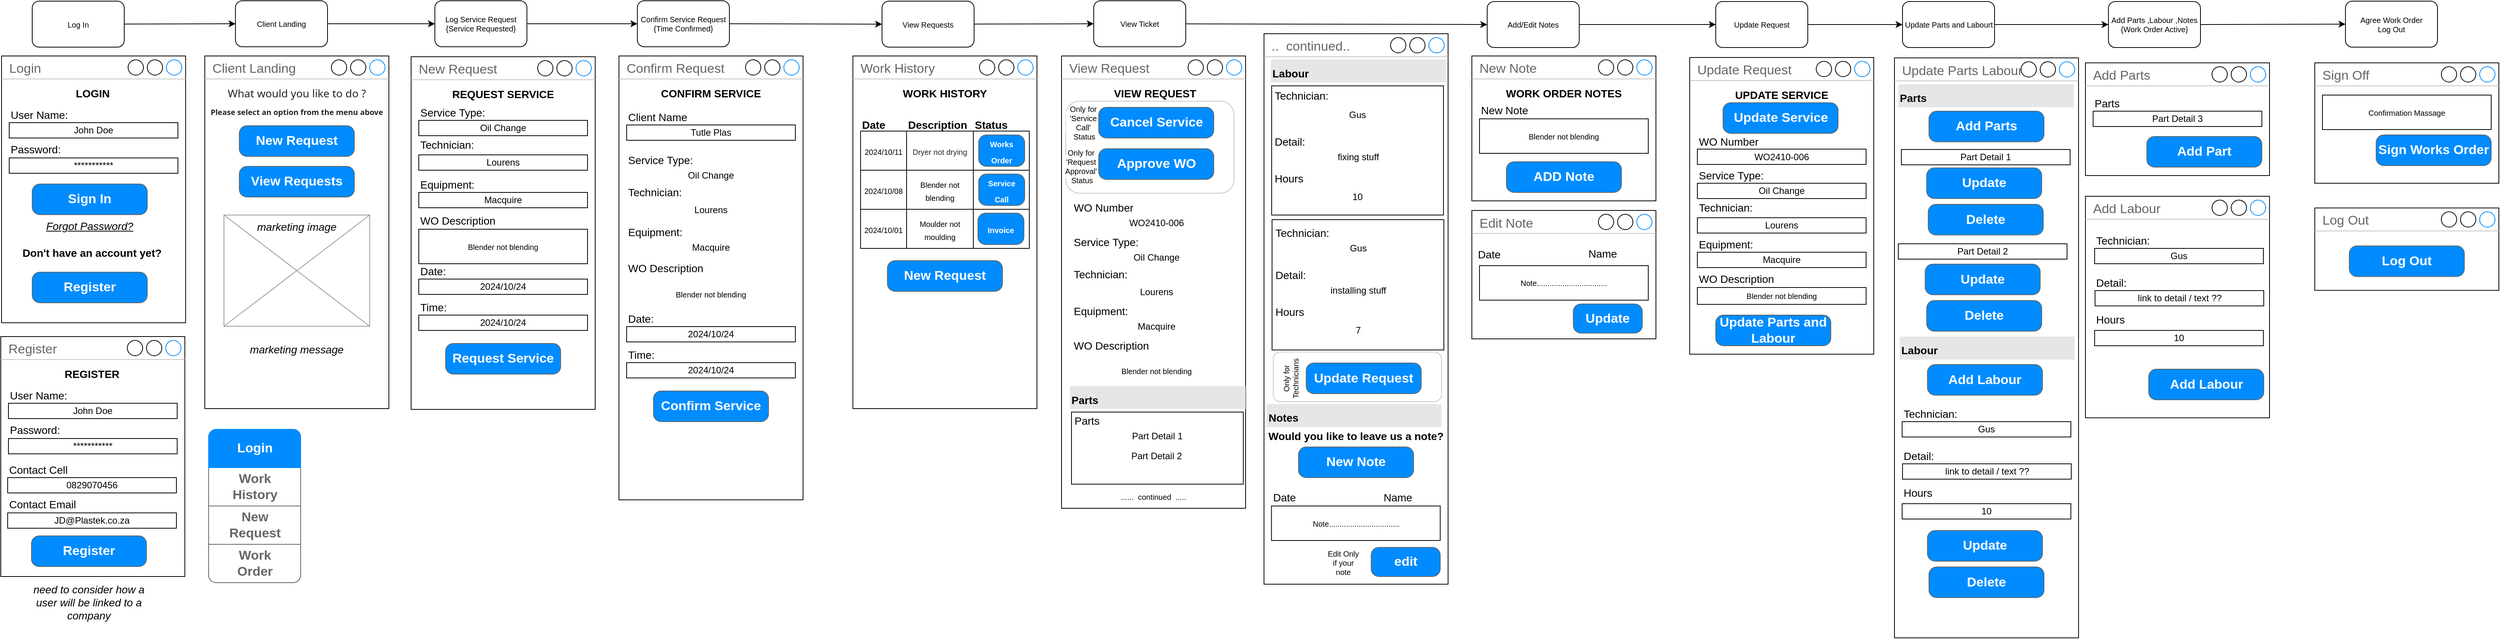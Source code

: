 <mxfile>
    <diagram id="kYrtrcndzBWNdj_-O0s5" name="Frames">
        <mxGraphModel dx="1067" dy="555" grid="1" gridSize="10" guides="1" tooltips="1" connect="1" arrows="1" fold="1" page="1" pageScale="1" pageWidth="1100" pageHeight="850" math="0" shadow="0">
            <root>
                <mxCell id="0"/>
                <mxCell id="1" parent="0"/>
                <mxCell id="BemXN3riK97-rRlRhVkY-72" value="Update Parts Labour" style="strokeWidth=1;shadow=0;dashed=0;align=center;html=1;shape=mxgraph.mockup.containers.window;align=left;verticalAlign=top;spacingLeft=8;strokeColor2=#008cff;strokeColor3=#c4c4c4;fontColor=#666666;mainText=;fontSize=17;labelBackgroundColor=none;" parent="1" vertex="1">
                    <mxGeometry x="2491" y="83.5" width="240" height="756.5" as="geometry"/>
                </mxCell>
                <mxCell id="fu7TaWneVQ4fZZo6Haxa-13" value="..&amp;nbsp; continued.." style="strokeWidth=1;shadow=0;dashed=0;align=center;html=1;shape=mxgraph.mockup.containers.window;align=left;verticalAlign=top;spacingLeft=8;strokeColor2=#008cff;strokeColor3=#c4c4c4;fontColor=#666666;mainText=;fontSize=17;labelBackgroundColor=none;" parent="1" vertex="1">
                    <mxGeometry x="1669" y="52" width="240" height="718" as="geometry"/>
                </mxCell>
                <mxCell id="BemXN3riK97-rRlRhVkY-18" value="" style="rounded=1;whiteSpace=wrap;html=1;shadow=0;fontFamily=Helvetica;fontSize=10;fillColor=#FFFFFF;strokeColor=#C7C7C7;" parent="1" vertex="1">
                    <mxGeometry x="1681" y="467" width="219.5" height="65" as="geometry"/>
                </mxCell>
                <mxCell id="p_pLtb4rx0BzkS_GeM0H-1" value="View Request" style="strokeWidth=1;shadow=0;dashed=0;align=center;html=1;shape=mxgraph.mockup.containers.window;align=left;verticalAlign=top;spacingLeft=8;strokeColor2=#008cff;strokeColor3=#c4c4c4;fontColor=#666666;mainText=;fontSize=17;labelBackgroundColor=none;" parent="1" vertex="1">
                    <mxGeometry x="1405" y="81" width="240" height="590" as="geometry"/>
                </mxCell>
                <mxCell id="BemXN3riK97-rRlRhVkY-16" value="" style="rounded=1;whiteSpace=wrap;html=1;shadow=0;fontFamily=Helvetica;fontSize=10;fillColor=#FFFFFF;strokeColor=#C7C7C7;" parent="1" vertex="1">
                    <mxGeometry x="1410.5" y="140" width="219.5" height="120" as="geometry"/>
                </mxCell>
                <mxCell id="ddiTxFICiSN9qszC4WOJ-23" style="edgeStyle=none;html=1;fontFamily=Helvetica;fontSize=10;entryX=0;entryY=0.5;entryDx=0;entryDy=0;" parent="1" source="XT--PYsJx6sFNO9HRsxG-6" target="aZyHFfKf-C3SKJ6cxWt4-38" edge="1">
                    <mxGeometry relative="1" as="geometry">
                        <mxPoint x="786" y="40" as="targetPoint"/>
                    </mxGeometry>
                </mxCell>
                <mxCell id="XT--PYsJx6sFNO9HRsxG-6" value="Log Service Request&lt;br&gt;{Service Requested}" style="rounded=1;whiteSpace=wrap;html=1;fontFamily=Helvetica;fontSize=10;fillColor=#FFFFFF;" parent="1" vertex="1">
                    <mxGeometry x="588" y="9" width="120" height="60" as="geometry"/>
                </mxCell>
                <mxCell id="ddiTxFICiSN9qszC4WOJ-8" value="Add Parts ,Labour ,Notes&lt;br&gt;{Work Order Active}" style="rounded=1;whiteSpace=wrap;html=1;fontFamily=Helvetica;fontSize=10;fillColor=#FFFFFF;" parent="1" vertex="1">
                    <mxGeometry x="2770" y="10" width="120" height="60" as="geometry"/>
                </mxCell>
                <mxCell id="BemXN3riK97-rRlRhVkY-60" style="edgeStyle=none;html=1;entryX=0;entryY=0.5;entryDx=0;entryDy=0;fontFamily=Helvetica;fontSize=10;exitX=1;exitY=0.5;exitDx=0;exitDy=0;" parent="1" source="ddiTxFICiSN9qszC4WOJ-8" target="BemXN3riK97-rRlRhVkY-56" edge="1">
                    <mxGeometry relative="1" as="geometry">
                        <mxPoint x="2937" y="39.851" as="sourcePoint"/>
                    </mxGeometry>
                </mxCell>
                <mxCell id="aZyHFfKf-C3SKJ6cxWt4-79" style="edgeStyle=none;html=1;entryX=0;entryY=0.5;entryDx=0;entryDy=0;fontFamily=Helvetica;fontSize=10;" parent="1" source="vF_p6BLefHUHrJ--dTZX-1" target="aZyHFfKf-C3SKJ6cxWt4-69" edge="1">
                    <mxGeometry relative="1" as="geometry"/>
                </mxCell>
                <mxCell id="vF_p6BLefHUHrJ--dTZX-1" value="Log In" style="rounded=1;whiteSpace=wrap;html=1;fontFamily=Helvetica;fontSize=10;fillColor=#FFFFFF;" parent="1" vertex="1">
                    <mxGeometry x="63" y="9.5" width="120" height="60" as="geometry"/>
                </mxCell>
                <mxCell id="dieXB68nN8YCaMXrGN9C-1" value="Login" style="strokeWidth=1;shadow=0;dashed=0;align=center;html=1;shape=mxgraph.mockup.containers.window;align=left;verticalAlign=top;spacingLeft=8;strokeColor2=#008cff;strokeColor3=#c4c4c4;fontColor=#666666;mainText=;fontSize=17;labelBackgroundColor=none;" parent="1" vertex="1">
                    <mxGeometry x="23" y="81" width="240" height="348" as="geometry"/>
                </mxCell>
                <mxCell id="dieXB68nN8YCaMXrGN9C-2" value="Sign In" style="strokeWidth=1;shadow=0;dashed=0;align=center;html=1;shape=mxgraph.mockup.buttons.button;strokeColor=#666666;fontColor=#ffffff;mainText=;buttonStyle=round;fontSize=17;fontStyle=1;fillColor=#008cff;whiteSpace=wrap;" parent="1" vertex="1">
                    <mxGeometry x="63" y="248" width="150" height="40" as="geometry"/>
                </mxCell>
                <mxCell id="dieXB68nN8YCaMXrGN9C-3" value="John Doe" style="rounded=0;whiteSpace=wrap;html=1;" parent="1" vertex="1">
                    <mxGeometry x="33" y="168" width="220" height="20" as="geometry"/>
                </mxCell>
                <mxCell id="dieXB68nN8YCaMXrGN9C-4" value="&lt;font style=&quot;font-size: 14px;&quot;&gt;User Name:&amp;nbsp;&lt;/font&gt;" style="text;html=1;strokeColor=none;fillColor=none;align=left;verticalAlign=middle;whiteSpace=wrap;rounded=0;" parent="1" vertex="1">
                    <mxGeometry x="33" y="143" width="220" height="30" as="geometry"/>
                </mxCell>
                <mxCell id="dieXB68nN8YCaMXrGN9C-5" value="***********" style="rounded=0;whiteSpace=wrap;html=1;" parent="1" vertex="1">
                    <mxGeometry x="33" y="214" width="220" height="20" as="geometry"/>
                </mxCell>
                <mxCell id="dieXB68nN8YCaMXrGN9C-6" value="&lt;font style=&quot;font-size: 14px;&quot;&gt;Password:&lt;/font&gt;" style="text;html=1;strokeColor=none;fillColor=none;align=left;verticalAlign=middle;whiteSpace=wrap;rounded=0;" parent="1" vertex="1">
                    <mxGeometry x="33" y="188" width="220" height="30" as="geometry"/>
                </mxCell>
                <mxCell id="dieXB68nN8YCaMXrGN9C-7" value="&lt;font style=&quot;font-size: 14px;&quot;&gt;&lt;i&gt;&lt;u&gt;Forgot Password?&lt;/u&gt;&lt;/i&gt;&lt;/font&gt;" style="text;html=1;strokeColor=none;fillColor=none;align=center;verticalAlign=middle;whiteSpace=wrap;rounded=0;" parent="1" vertex="1">
                    <mxGeometry x="63" y="288" width="150" height="30" as="geometry"/>
                </mxCell>
                <mxCell id="dieXB68nN8YCaMXrGN9C-8" value="&lt;font style=&quot;font-size: 14px;&quot;&gt;&lt;b&gt;Don't have an account yet?&amp;nbsp;&lt;/b&gt;&lt;/font&gt;" style="text;html=1;strokeColor=none;fillColor=none;align=center;verticalAlign=middle;whiteSpace=wrap;rounded=0;" parent="1" vertex="1">
                    <mxGeometry x="23" y="323" width="240" height="30" as="geometry"/>
                </mxCell>
                <mxCell id="dieXB68nN8YCaMXrGN9C-9" value="Register" style="strokeWidth=1;shadow=0;dashed=0;align=center;html=1;shape=mxgraph.mockup.buttons.button;strokeColor=#666666;fontColor=#ffffff;mainText=;buttonStyle=round;fontSize=17;fontStyle=1;fillColor=#008cff;whiteSpace=wrap;" parent="1" vertex="1">
                    <mxGeometry x="63" y="363" width="150" height="40" as="geometry"/>
                </mxCell>
                <mxCell id="dieXB68nN8YCaMXrGN9C-10" value="&lt;h1&gt;&lt;font style=&quot;font-size: 14px;&quot;&gt;&lt;b&gt;LOGIN&lt;/b&gt;&lt;/font&gt;&lt;/h1&gt;" style="text;html=1;strokeColor=none;fillColor=none;align=center;verticalAlign=middle;whiteSpace=wrap;rounded=0;" parent="1" vertex="1">
                    <mxGeometry x="22" y="112" width="240" height="30" as="geometry"/>
                </mxCell>
                <mxCell id="emfVcYhT3ov9XK34E0rG-1" value="New Request" style="strokeWidth=1;shadow=0;dashed=0;align=center;html=1;shape=mxgraph.mockup.containers.window;align=left;verticalAlign=top;spacingLeft=8;strokeColor2=#008cff;strokeColor3=#c4c4c4;fontColor=#666666;mainText=;fontSize=17;labelBackgroundColor=none;" parent="1" vertex="1">
                    <mxGeometry x="557" y="82" width="240" height="460" as="geometry"/>
                </mxCell>
                <mxCell id="emfVcYhT3ov9XK34E0rG-2" value="&lt;h1&gt;&lt;font style=&quot;font-size: 14px;&quot;&gt;&lt;b&gt;REQUEST SERVICE&lt;/b&gt;&lt;/font&gt;&lt;/h1&gt;" style="text;html=1;strokeColor=none;fillColor=none;align=center;verticalAlign=middle;whiteSpace=wrap;rounded=0;" parent="1" vertex="1">
                    <mxGeometry x="557" y="113" width="240" height="30" as="geometry"/>
                </mxCell>
                <mxCell id="emfVcYhT3ov9XK34E0rG-3" value="Oil Change" style="rounded=0;whiteSpace=wrap;html=1;" parent="1" vertex="1">
                    <mxGeometry x="567" y="165" width="220" height="20" as="geometry"/>
                </mxCell>
                <mxCell id="emfVcYhT3ov9XK34E0rG-4" value="&lt;span style=&quot;font-size: 14px;&quot;&gt;Service Type:&lt;/span&gt;" style="text;html=1;strokeColor=none;fillColor=none;align=left;verticalAlign=middle;whiteSpace=wrap;rounded=0;" parent="1" vertex="1">
                    <mxGeometry x="567" y="140" width="220" height="30" as="geometry"/>
                </mxCell>
                <mxCell id="emfVcYhT3ov9XK34E0rG-5" value="Lourens" style="rounded=0;whiteSpace=wrap;html=1;" parent="1" vertex="1">
                    <mxGeometry x="567" y="210" width="220" height="20" as="geometry"/>
                </mxCell>
                <mxCell id="emfVcYhT3ov9XK34E0rG-6" value="&lt;span style=&quot;font-size: 14px;&quot;&gt;Technician:&lt;/span&gt;" style="text;html=1;strokeColor=none;fillColor=none;align=left;verticalAlign=middle;whiteSpace=wrap;rounded=0;" parent="1" vertex="1">
                    <mxGeometry x="567" y="182" width="220" height="30" as="geometry"/>
                </mxCell>
                <mxCell id="emfVcYhT3ov9XK34E0rG-7" value="2024/10/24" style="rounded=0;whiteSpace=wrap;html=1;" parent="1" vertex="1">
                    <mxGeometry x="567" y="372" width="220" height="20" as="geometry"/>
                </mxCell>
                <mxCell id="emfVcYhT3ov9XK34E0rG-8" value="&lt;span style=&quot;font-size: 14px;&quot;&gt;Date:&lt;/span&gt;" style="text;html=1;strokeColor=none;fillColor=none;align=left;verticalAlign=middle;whiteSpace=wrap;rounded=0;" parent="1" vertex="1">
                    <mxGeometry x="567" y="347" width="220" height="30" as="geometry"/>
                </mxCell>
                <mxCell id="emfVcYhT3ov9XK34E0rG-9" value="2024/10/24" style="rounded=0;whiteSpace=wrap;html=1;" parent="1" vertex="1">
                    <mxGeometry x="567" y="419" width="220" height="20" as="geometry"/>
                </mxCell>
                <mxCell id="emfVcYhT3ov9XK34E0rG-10" value="&lt;span style=&quot;font-size: 14px;&quot;&gt;Time:&lt;/span&gt;" style="text;html=1;strokeColor=none;fillColor=none;align=left;verticalAlign=middle;whiteSpace=wrap;rounded=0;" parent="1" vertex="1">
                    <mxGeometry x="567" y="394" width="220" height="30" as="geometry"/>
                </mxCell>
                <mxCell id="emfVcYhT3ov9XK34E0rG-11" value="Macquire" style="rounded=0;whiteSpace=wrap;html=1;" parent="1" vertex="1">
                    <mxGeometry x="567" y="259" width="220" height="20" as="geometry"/>
                </mxCell>
                <mxCell id="emfVcYhT3ov9XK34E0rG-12" value="&lt;span style=&quot;font-size: 14px;&quot;&gt;Equipment:&lt;/span&gt;" style="text;html=1;strokeColor=none;fillColor=none;align=left;verticalAlign=middle;whiteSpace=wrap;rounded=0;" parent="1" vertex="1">
                    <mxGeometry x="567" y="234" width="220" height="30" as="geometry"/>
                </mxCell>
                <mxCell id="emfVcYhT3ov9XK34E0rG-13" value="Request Service" style="strokeWidth=1;shadow=0;dashed=0;align=center;html=1;shape=mxgraph.mockup.buttons.button;strokeColor=#666666;fontColor=#ffffff;mainText=;buttonStyle=round;fontSize=17;fontStyle=1;fillColor=#008cff;whiteSpace=wrap;" parent="1" vertex="1">
                    <mxGeometry x="602" y="456" width="150" height="40" as="geometry"/>
                </mxCell>
                <mxCell id="emfVcYhT3ov9XK34E0rG-14" value="&lt;span style=&quot;font-size: 10px;&quot;&gt;Blender not blending&lt;/span&gt;" style="rounded=0;whiteSpace=wrap;html=1;" parent="1" vertex="1">
                    <mxGeometry x="567" y="307" width="220" height="45" as="geometry"/>
                </mxCell>
                <mxCell id="emfVcYhT3ov9XK34E0rG-15" value="&lt;span style=&quot;font-size: 14px;&quot;&gt;WO Description&lt;/span&gt;" style="text;html=1;strokeColor=none;fillColor=none;align=left;verticalAlign=middle;whiteSpace=wrap;rounded=0;" parent="1" vertex="1">
                    <mxGeometry x="567" y="281" width="220" height="30" as="geometry"/>
                </mxCell>
                <mxCell id="aZyHFfKf-C3SKJ6cxWt4-22" style="edgeStyle=none;html=1;entryX=0;entryY=0.5;entryDx=0;entryDy=0;fontFamily=Helvetica;fontSize=10;" parent="1" source="RxerZeutBIhbVkAMPzGn-1" target="B0Eohxl_i8S1LoVgRvG--25" edge="1">
                    <mxGeometry relative="1" as="geometry"/>
                </mxCell>
                <mxCell id="RxerZeutBIhbVkAMPzGn-1" value="View Requests" style="rounded=1;whiteSpace=wrap;html=1;fontFamily=Helvetica;fontSize=10;fillColor=#FFFFFF;" parent="1" vertex="1">
                    <mxGeometry x="1171" y="9.5" width="120" height="60" as="geometry"/>
                </mxCell>
                <mxCell id="B0Eohxl_i8S1LoVgRvG--1" value="Work History" style="strokeWidth=1;shadow=0;dashed=0;align=center;html=1;shape=mxgraph.mockup.containers.window;align=left;verticalAlign=top;spacingLeft=8;strokeColor2=#008cff;strokeColor3=#c4c4c4;fontColor=#666666;mainText=;fontSize=17;labelBackgroundColor=none;" parent="1" vertex="1">
                    <mxGeometry x="1133" y="81" width="240" height="460" as="geometry"/>
                </mxCell>
                <mxCell id="B0Eohxl_i8S1LoVgRvG--2" value="&lt;h1&gt;&lt;font style=&quot;font-size: 14px;&quot;&gt;&lt;b&gt;WORK HISTORY&lt;/b&gt;&lt;/font&gt;&lt;/h1&gt;" style="text;html=1;strokeColor=none;fillColor=none;align=center;verticalAlign=middle;whiteSpace=wrap;rounded=0;" parent="1" vertex="1">
                    <mxGeometry x="1133" y="112" width="240" height="30" as="geometry"/>
                </mxCell>
                <mxCell id="B0Eohxl_i8S1LoVgRvG--3" value="" style="shape=table;html=1;whiteSpace=wrap;startSize=0;container=1;collapsible=0;childLayout=tableLayout;fontSize=14;" parent="1" vertex="1">
                    <mxGeometry x="1143" y="179" width="220" height="153" as="geometry"/>
                </mxCell>
                <mxCell id="B0Eohxl_i8S1LoVgRvG--4" value="" style="shape=tableRow;horizontal=0;startSize=0;swimlaneHead=0;swimlaneBody=0;top=0;left=0;bottom=0;right=0;collapsible=0;dropTarget=0;fillColor=none;points=[[0,0.5],[1,0.5]];portConstraint=eastwest;fontSize=14;" parent="B0Eohxl_i8S1LoVgRvG--3" vertex="1">
                    <mxGeometry width="220" height="51" as="geometry"/>
                </mxCell>
                <mxCell id="B0Eohxl_i8S1LoVgRvG--5" value="&lt;font style=&quot;font-size: 10px;&quot;&gt;2024/10/11&lt;/font&gt;" style="shape=partialRectangle;html=1;whiteSpace=wrap;connectable=0;fillColor=none;top=0;left=0;bottom=0;right=0;overflow=hidden;fontSize=14;" parent="B0Eohxl_i8S1LoVgRvG--4" vertex="1">
                    <mxGeometry width="60" height="51" as="geometry">
                        <mxRectangle width="60" height="51" as="alternateBounds"/>
                    </mxGeometry>
                </mxCell>
                <mxCell id="B0Eohxl_i8S1LoVgRvG--6" value="&lt;span style=&quot;color: rgb(33, 37, 41); background-color: rgb(255, 255, 255);&quot;&gt;&lt;font style=&quot;font-size: 10px;&quot;&gt;Dryer not drying&lt;/font&gt;&lt;/span&gt;" style="shape=partialRectangle;html=1;whiteSpace=wrap;connectable=0;fillColor=none;top=0;left=0;bottom=0;right=0;overflow=hidden;fontSize=14;" parent="B0Eohxl_i8S1LoVgRvG--4" vertex="1">
                    <mxGeometry x="60" width="87" height="51" as="geometry">
                        <mxRectangle width="87" height="51" as="alternateBounds"/>
                    </mxGeometry>
                </mxCell>
                <mxCell id="B0Eohxl_i8S1LoVgRvG--7" value="" style="shape=partialRectangle;html=1;whiteSpace=wrap;connectable=0;fillColor=none;top=0;left=0;bottom=0;right=0;overflow=hidden;fontSize=14;" parent="B0Eohxl_i8S1LoVgRvG--4" vertex="1">
                    <mxGeometry x="147" width="73" height="51" as="geometry">
                        <mxRectangle width="73" height="51" as="alternateBounds"/>
                    </mxGeometry>
                </mxCell>
                <mxCell id="B0Eohxl_i8S1LoVgRvG--8" value="" style="shape=tableRow;horizontal=0;startSize=0;swimlaneHead=0;swimlaneBody=0;top=0;left=0;bottom=0;right=0;collapsible=0;dropTarget=0;fillColor=none;points=[[0,0.5],[1,0.5]];portConstraint=eastwest;fontSize=14;" parent="B0Eohxl_i8S1LoVgRvG--3" vertex="1">
                    <mxGeometry y="51" width="220" height="51" as="geometry"/>
                </mxCell>
                <mxCell id="B0Eohxl_i8S1LoVgRvG--9" value="&lt;span style=&quot;font-size: 10px;&quot;&gt;2024/10/08&lt;/span&gt;" style="shape=partialRectangle;html=1;whiteSpace=wrap;connectable=0;fillColor=none;top=0;left=0;bottom=0;right=0;overflow=hidden;fontSize=14;" parent="B0Eohxl_i8S1LoVgRvG--8" vertex="1">
                    <mxGeometry width="60" height="51" as="geometry">
                        <mxRectangle width="60" height="51" as="alternateBounds"/>
                    </mxGeometry>
                </mxCell>
                <mxCell id="B0Eohxl_i8S1LoVgRvG--10" value="&lt;font style=&quot;font-size: 10px;&quot;&gt;Blender not blending&lt;/font&gt;" style="shape=partialRectangle;html=1;whiteSpace=wrap;connectable=0;fillColor=none;top=0;left=0;bottom=0;right=0;overflow=hidden;fontSize=14;" parent="B0Eohxl_i8S1LoVgRvG--8" vertex="1">
                    <mxGeometry x="60" width="87" height="51" as="geometry">
                        <mxRectangle width="87" height="51" as="alternateBounds"/>
                    </mxGeometry>
                </mxCell>
                <mxCell id="B0Eohxl_i8S1LoVgRvG--11" value="" style="shape=partialRectangle;html=1;whiteSpace=wrap;connectable=0;fillColor=none;top=0;left=0;bottom=0;right=0;overflow=hidden;fontSize=14;" parent="B0Eohxl_i8S1LoVgRvG--8" vertex="1">
                    <mxGeometry x="147" width="73" height="51" as="geometry">
                        <mxRectangle width="73" height="51" as="alternateBounds"/>
                    </mxGeometry>
                </mxCell>
                <mxCell id="B0Eohxl_i8S1LoVgRvG--12" value="" style="shape=tableRow;horizontal=0;startSize=0;swimlaneHead=0;swimlaneBody=0;top=0;left=0;bottom=0;right=0;collapsible=0;dropTarget=0;fillColor=none;points=[[0,0.5],[1,0.5]];portConstraint=eastwest;fontSize=14;" parent="B0Eohxl_i8S1LoVgRvG--3" vertex="1">
                    <mxGeometry y="102" width="220" height="51" as="geometry"/>
                </mxCell>
                <mxCell id="B0Eohxl_i8S1LoVgRvG--13" value="&lt;span style=&quot;font-size: 10px;&quot;&gt;2024/10/01&lt;/span&gt;" style="shape=partialRectangle;html=1;whiteSpace=wrap;connectable=0;fillColor=none;top=0;left=0;bottom=0;right=0;overflow=hidden;fontSize=14;" parent="B0Eohxl_i8S1LoVgRvG--12" vertex="1">
                    <mxGeometry width="60" height="51" as="geometry">
                        <mxRectangle width="60" height="51" as="alternateBounds"/>
                    </mxGeometry>
                </mxCell>
                <mxCell id="B0Eohxl_i8S1LoVgRvG--14" value="&lt;font style=&quot;font-size: 10px;&quot;&gt;Moulder not moulding&lt;/font&gt;" style="shape=partialRectangle;html=1;whiteSpace=wrap;connectable=0;fillColor=none;top=0;left=0;bottom=0;right=0;overflow=hidden;fontSize=14;" parent="B0Eohxl_i8S1LoVgRvG--12" vertex="1">
                    <mxGeometry x="60" width="87" height="51" as="geometry">
                        <mxRectangle width="87" height="51" as="alternateBounds"/>
                    </mxGeometry>
                </mxCell>
                <mxCell id="B0Eohxl_i8S1LoVgRvG--15" value="" style="shape=partialRectangle;html=1;whiteSpace=wrap;connectable=0;fillColor=none;top=0;left=0;bottom=0;right=0;overflow=hidden;pointerEvents=1;fontSize=14;" parent="B0Eohxl_i8S1LoVgRvG--12" vertex="1">
                    <mxGeometry x="147" width="73" height="51" as="geometry">
                        <mxRectangle width="73" height="51" as="alternateBounds"/>
                    </mxGeometry>
                </mxCell>
                <mxCell id="B0Eohxl_i8S1LoVgRvG--16" value="&lt;font style=&quot;font-size: 14px;&quot;&gt;Date&lt;/font&gt;" style="text;html=1;strokeColor=none;fillColor=none;align=left;verticalAlign=middle;whiteSpace=wrap;rounded=0;fontStyle=1" parent="1" vertex="1">
                    <mxGeometry x="1143" y="156" width="50" height="30" as="geometry"/>
                </mxCell>
                <mxCell id="B0Eohxl_i8S1LoVgRvG--17" value="&lt;font style=&quot;font-size: 14px;&quot;&gt;Description&lt;/font&gt;" style="text;html=1;strokeColor=none;fillColor=none;align=left;verticalAlign=middle;whiteSpace=wrap;rounded=0;fontStyle=1" parent="1" vertex="1">
                    <mxGeometry x="1203" y="156" width="50" height="30" as="geometry"/>
                </mxCell>
                <mxCell id="B0Eohxl_i8S1LoVgRvG--18" value="&lt;font style=&quot;font-size: 14px;&quot;&gt;Status&lt;/font&gt;" style="text;html=1;strokeColor=none;fillColor=none;align=left;verticalAlign=middle;whiteSpace=wrap;rounded=0;fontStyle=1" parent="1" vertex="1">
                    <mxGeometry x="1290" y="156" width="50" height="30" as="geometry"/>
                </mxCell>
                <mxCell id="B0Eohxl_i8S1LoVgRvG--19" value="&lt;font style=&quot;font-size: 10px;&quot;&gt;Works Order&lt;/font&gt;" style="strokeWidth=1;shadow=0;dashed=0;align=center;html=1;shape=mxgraph.mockup.buttons.button;strokeColor=#666666;fontColor=#ffffff;mainText=;buttonStyle=round;fontSize=17;fontStyle=1;fillColor=#008cff;whiteSpace=wrap;" parent="1" vertex="1">
                    <mxGeometry x="1297" y="184" width="60" height="41" as="geometry"/>
                </mxCell>
                <mxCell id="B0Eohxl_i8S1LoVgRvG--20" value="&lt;font style=&quot;font-size: 10px;&quot;&gt;Service &lt;br&gt;Call&lt;/font&gt;" style="strokeWidth=1;shadow=0;dashed=0;align=center;html=1;shape=mxgraph.mockup.buttons.button;strokeColor=#666666;fontColor=#ffffff;mainText=;buttonStyle=round;fontSize=17;fontStyle=1;fillColor=#008cff;whiteSpace=wrap;" parent="1" vertex="1">
                    <mxGeometry x="1297" y="235" width="60" height="41" as="geometry"/>
                </mxCell>
                <mxCell id="B0Eohxl_i8S1LoVgRvG--21" value="&lt;span style=&quot;font-size: 10px;&quot;&gt;Invoice&lt;/span&gt;" style="strokeWidth=1;shadow=0;dashed=0;align=center;html=1;shape=mxgraph.mockup.buttons.button;strokeColor=#666666;fontColor=#ffffff;mainText=;buttonStyle=round;fontSize=17;fontStyle=1;fillColor=#008cff;whiteSpace=wrap;" parent="1" vertex="1">
                    <mxGeometry x="1296" y="286" width="60" height="41" as="geometry"/>
                </mxCell>
                <mxCell id="B0Eohxl_i8S1LoVgRvG--22" value="New Request" style="strokeWidth=1;shadow=0;dashed=0;align=center;html=1;shape=mxgraph.mockup.buttons.button;strokeColor=#666666;fontColor=#ffffff;mainText=;buttonStyle=round;fontSize=17;fontStyle=1;fillColor=#008cff;whiteSpace=wrap;" parent="1" vertex="1">
                    <mxGeometry x="1178" y="348" width="150" height="40" as="geometry"/>
                </mxCell>
                <mxCell id="fu7TaWneVQ4fZZo6Haxa-15" style="edgeStyle=none;html=1;entryX=0;entryY=0.5;entryDx=0;entryDy=0;fontFamily=Helvetica;fontSize=10;" parent="1" source="B0Eohxl_i8S1LoVgRvG--25" target="fu7TaWneVQ4fZZo6Haxa-14" edge="1">
                    <mxGeometry relative="1" as="geometry"/>
                </mxCell>
                <mxCell id="B0Eohxl_i8S1LoVgRvG--25" value="View Ticket" style="rounded=1;whiteSpace=wrap;html=1;fontFamily=Helvetica;fontSize=10;fillColor=#FFFFFF;" parent="1" vertex="1">
                    <mxGeometry x="1447" y="9" width="120" height="60" as="geometry"/>
                </mxCell>
                <mxCell id="p_pLtb4rx0BzkS_GeM0H-2" value="&lt;h1&gt;&lt;font style=&quot;font-size: 14px;&quot;&gt;&lt;b&gt;VIEW REQUEST&lt;/b&gt;&lt;/font&gt;&lt;/h1&gt;" style="text;html=1;strokeColor=none;fillColor=none;align=center;verticalAlign=middle;whiteSpace=wrap;rounded=0;" parent="1" vertex="1">
                    <mxGeometry x="1407" y="112" width="240" height="30" as="geometry"/>
                </mxCell>
                <mxCell id="p_pLtb4rx0BzkS_GeM0H-3" value="Oil Change" style="rounded=0;whiteSpace=wrap;html=1;strokeColor=none;" parent="1" vertex="1">
                    <mxGeometry x="1418.5" y="333.5" width="220" height="20" as="geometry"/>
                </mxCell>
                <mxCell id="p_pLtb4rx0BzkS_GeM0H-4" value="&lt;span style=&quot;font-size: 14px;&quot;&gt;Service Type:&lt;/span&gt;" style="text;html=1;strokeColor=none;fillColor=none;align=left;verticalAlign=middle;whiteSpace=wrap;rounded=0;" parent="1" vertex="1">
                    <mxGeometry x="1418.5" y="308.5" width="220" height="30" as="geometry"/>
                </mxCell>
                <mxCell id="p_pLtb4rx0BzkS_GeM0H-5" value="Lourens" style="rounded=0;whiteSpace=wrap;html=1;strokeColor=none;" parent="1" vertex="1">
                    <mxGeometry x="1418.5" y="378.5" width="220" height="20" as="geometry"/>
                </mxCell>
                <mxCell id="p_pLtb4rx0BzkS_GeM0H-6" value="&lt;span style=&quot;font-size: 14px;&quot;&gt;Technician:&lt;/span&gt;" style="text;html=1;strokeColor=none;fillColor=none;align=left;verticalAlign=middle;whiteSpace=wrap;rounded=0;" parent="1" vertex="1">
                    <mxGeometry x="1418.5" y="350.5" width="220" height="30" as="geometry"/>
                </mxCell>
                <mxCell id="p_pLtb4rx0BzkS_GeM0H-7" value="Macquire" style="rounded=0;whiteSpace=wrap;html=1;strokeColor=none;" parent="1" vertex="1">
                    <mxGeometry x="1418.5" y="423.5" width="220" height="20" as="geometry"/>
                </mxCell>
                <mxCell id="p_pLtb4rx0BzkS_GeM0H-8" value="&lt;span style=&quot;font-size: 14px;&quot;&gt;Equipment:&lt;/span&gt;" style="text;html=1;strokeColor=none;fillColor=none;align=left;verticalAlign=middle;whiteSpace=wrap;rounded=0;" parent="1" vertex="1">
                    <mxGeometry x="1418.5" y="398.5" width="220" height="30" as="geometry"/>
                </mxCell>
                <mxCell id="p_pLtb4rx0BzkS_GeM0H-10" value="&lt;span style=&quot;font-size: 10px;&quot;&gt;Blender not blending&lt;/span&gt;" style="rounded=0;whiteSpace=wrap;html=1;strokeColor=none;" parent="1" vertex="1">
                    <mxGeometry x="1418.5" y="469.5" width="220" height="45" as="geometry"/>
                </mxCell>
                <mxCell id="p_pLtb4rx0BzkS_GeM0H-11" value="&lt;span style=&quot;font-size: 14px;&quot;&gt;WO Description&lt;/span&gt;" style="text;html=1;strokeColor=none;fillColor=none;align=left;verticalAlign=middle;whiteSpace=wrap;rounded=0;" parent="1" vertex="1">
                    <mxGeometry x="1418.5" y="443.5" width="220" height="30" as="geometry"/>
                </mxCell>
                <mxCell id="p_pLtb4rx0BzkS_GeM0H-13" value="&lt;font style=&quot;font-size: 14px;&quot;&gt;&lt;b&gt;Would you like to leave us a note?&lt;/b&gt;&lt;/font&gt;" style="text;html=1;strokeColor=none;fillColor=none;align=center;verticalAlign=middle;whiteSpace=wrap;rounded=0;" parent="1" vertex="1">
                    <mxGeometry x="1669" y="562" width="240" height="30" as="geometry"/>
                </mxCell>
                <mxCell id="p_pLtb4rx0BzkS_GeM0H-14" value="WO2410-006" style="rounded=0;whiteSpace=wrap;html=1;strokeColor=none;" parent="1" vertex="1">
                    <mxGeometry x="1418.5" y="289" width="220" height="20" as="geometry"/>
                </mxCell>
                <mxCell id="p_pLtb4rx0BzkS_GeM0H-15" value="&lt;span style=&quot;font-size: 14px;&quot;&gt;WO Number&lt;/span&gt;" style="text;html=1;strokeColor=none;fillColor=none;align=left;verticalAlign=middle;whiteSpace=wrap;rounded=0;" parent="1" vertex="1">
                    <mxGeometry x="1418.5" y="264" width="220" height="30" as="geometry"/>
                </mxCell>
                <mxCell id="p_pLtb4rx0BzkS_GeM0H-17" value="Only for 'Service Call'&lt;br&gt;&amp;nbsp;Status" style="text;html=1;strokeColor=none;fillColor=#FFFFFF;align=center;verticalAlign=middle;whiteSpace=wrap;rounded=0;fontFamily=Helvetica;fontSize=10;" parent="1" vertex="1">
                    <mxGeometry x="1410.5" y="153" width="45" height="30" as="geometry"/>
                </mxCell>
                <mxCell id="p_pLtb4rx0BzkS_GeM0H-12" value="New Note" style="strokeWidth=1;shadow=0;dashed=0;align=center;html=1;shape=mxgraph.mockup.buttons.button;strokeColor=#666666;fontColor=#ffffff;mainText=;buttonStyle=round;fontSize=17;fontStyle=1;fillColor=#008cff;whiteSpace=wrap;" parent="1" vertex="1">
                    <mxGeometry x="1714" y="591" width="150" height="40" as="geometry"/>
                </mxCell>
                <mxCell id="p_pLtb4rx0BzkS_GeM0H-16" value="Cancel Service" style="strokeWidth=1;shadow=0;dashed=0;align=center;html=1;shape=mxgraph.mockup.buttons.button;strokeColor=#666666;fontColor=#ffffff;mainText=;buttonStyle=round;fontSize=17;fontStyle=1;fillColor=#008cff;whiteSpace=wrap;" parent="1" vertex="1">
                    <mxGeometry x="1453.5" y="148" width="150" height="40" as="geometry"/>
                </mxCell>
                <mxCell id="p_pLtb4rx0BzkS_GeM0H-35" value="Update Request" style="strokeWidth=1;shadow=0;dashed=0;align=center;html=1;shape=mxgraph.mockup.containers.window;align=left;verticalAlign=top;spacingLeft=8;strokeColor2=#008cff;strokeColor3=#c4c4c4;fontColor=#666666;mainText=;fontSize=17;labelBackgroundColor=none;" parent="1" vertex="1">
                    <mxGeometry x="2224" y="83" width="240" height="387" as="geometry"/>
                </mxCell>
                <mxCell id="p_pLtb4rx0BzkS_GeM0H-36" value="&lt;h1&gt;&lt;font style=&quot;font-size: 14px;&quot;&gt;&lt;b&gt;UPDATE SERVICE&lt;/b&gt;&lt;/font&gt;&lt;/h1&gt;" style="text;html=1;strokeColor=none;fillColor=none;align=center;verticalAlign=middle;whiteSpace=wrap;rounded=0;" parent="1" vertex="1">
                    <mxGeometry x="2224" y="114" width="240" height="30" as="geometry"/>
                </mxCell>
                <mxCell id="p_pLtb4rx0BzkS_GeM0H-37" value="Oil Change" style="rounded=0;whiteSpace=wrap;html=1;" parent="1" vertex="1">
                    <mxGeometry x="2234" y="247" width="220" height="20" as="geometry"/>
                </mxCell>
                <mxCell id="p_pLtb4rx0BzkS_GeM0H-38" value="&lt;span style=&quot;font-size: 14px;&quot;&gt;Service Type:&lt;/span&gt;" style="text;html=1;strokeColor=none;fillColor=none;align=left;verticalAlign=middle;whiteSpace=wrap;rounded=0;" parent="1" vertex="1">
                    <mxGeometry x="2234" y="222" width="220" height="30" as="geometry"/>
                </mxCell>
                <mxCell id="p_pLtb4rx0BzkS_GeM0H-39" value="Lourens" style="rounded=0;whiteSpace=wrap;html=1;" parent="1" vertex="1">
                    <mxGeometry x="2234" y="292" width="220" height="20" as="geometry"/>
                </mxCell>
                <mxCell id="p_pLtb4rx0BzkS_GeM0H-40" value="&lt;span style=&quot;font-size: 14px;&quot;&gt;Technician:&lt;/span&gt;" style="text;html=1;strokeColor=none;fillColor=none;align=left;verticalAlign=middle;whiteSpace=wrap;rounded=0;" parent="1" vertex="1">
                    <mxGeometry x="2234" y="264" width="220" height="30" as="geometry"/>
                </mxCell>
                <mxCell id="p_pLtb4rx0BzkS_GeM0H-41" value="Macquire" style="rounded=0;whiteSpace=wrap;html=1;" parent="1" vertex="1">
                    <mxGeometry x="2234" y="337" width="220" height="20" as="geometry"/>
                </mxCell>
                <mxCell id="p_pLtb4rx0BzkS_GeM0H-42" value="&lt;span style=&quot;font-size: 14px;&quot;&gt;Equipment:&lt;/span&gt;" style="text;html=1;strokeColor=none;fillColor=none;align=left;verticalAlign=middle;whiteSpace=wrap;rounded=0;" parent="1" vertex="1">
                    <mxGeometry x="2234" y="312" width="220" height="30" as="geometry"/>
                </mxCell>
                <mxCell id="p_pLtb4rx0BzkS_GeM0H-43" value="Update Service" style="strokeWidth=1;shadow=0;dashed=0;align=center;html=1;shape=mxgraph.mockup.buttons.button;strokeColor=#666666;fontColor=#ffffff;mainText=;buttonStyle=round;fontSize=17;fontStyle=1;fillColor=#008cff;whiteSpace=wrap;" parent="1" vertex="1">
                    <mxGeometry x="2267.5" y="142" width="150" height="40" as="geometry"/>
                </mxCell>
                <mxCell id="p_pLtb4rx0BzkS_GeM0H-44" value="&lt;span style=&quot;font-size: 10px;&quot;&gt;Blender not blending&lt;/span&gt;" style="rounded=0;whiteSpace=wrap;html=1;" parent="1" vertex="1">
                    <mxGeometry x="2234" y="383" width="220" height="22" as="geometry"/>
                </mxCell>
                <mxCell id="p_pLtb4rx0BzkS_GeM0H-45" value="&lt;span style=&quot;font-size: 14px;&quot;&gt;WO Description&lt;/span&gt;" style="text;html=1;strokeColor=none;fillColor=none;align=left;verticalAlign=middle;whiteSpace=wrap;rounded=0;" parent="1" vertex="1">
                    <mxGeometry x="2234" y="357" width="220" height="30" as="geometry"/>
                </mxCell>
                <mxCell id="p_pLtb4rx0BzkS_GeM0H-47" value="WO2410-006" style="rounded=0;whiteSpace=wrap;html=1;" parent="1" vertex="1">
                    <mxGeometry x="2234" y="202.5" width="220" height="20" as="geometry"/>
                </mxCell>
                <mxCell id="p_pLtb4rx0BzkS_GeM0H-48" value="&lt;span style=&quot;font-size: 14px;&quot;&gt;WO Number&lt;/span&gt;" style="text;html=1;strokeColor=none;fillColor=none;align=left;verticalAlign=middle;whiteSpace=wrap;rounded=0;" parent="1" vertex="1">
                    <mxGeometry x="2234" y="177.5" width="220" height="30" as="geometry"/>
                </mxCell>
                <mxCell id="aZyHFfKf-C3SKJ6cxWt4-1" value="" style="rounded=0;whiteSpace=wrap;html=1;fontFamily=Helvetica;fontSize=10;fillColor=none;" parent="1" vertex="1">
                    <mxGeometry x="1679" y="120" width="224" height="168.5" as="geometry"/>
                </mxCell>
                <mxCell id="aZyHFfKf-C3SKJ6cxWt4-2" value="" style="rounded=0;whiteSpace=wrap;html=1;fontFamily=Helvetica;fontSize=10;fillColor=none;" parent="1" vertex="1">
                    <mxGeometry x="1418" y="545.5" width="224" height="94" as="geometry"/>
                </mxCell>
                <mxCell id="aZyHFfKf-C3SKJ6cxWt4-3" value="Part Detail 1" style="rounded=0;whiteSpace=wrap;html=1;strokeColor=none;" parent="1" vertex="1">
                    <mxGeometry x="1420" y="566.5" width="220" height="20" as="geometry"/>
                </mxCell>
                <mxCell id="aZyHFfKf-C3SKJ6cxWt4-4" value="&lt;span style=&quot;font-size: 14px;&quot;&gt;Parts&lt;/span&gt;" style="text;html=1;strokeColor=none;fillColor=none;align=left;verticalAlign=middle;whiteSpace=wrap;rounded=0;" parent="1" vertex="1">
                    <mxGeometry x="1420" y="541.5" width="220" height="30" as="geometry"/>
                </mxCell>
                <mxCell id="aZyHFfKf-C3SKJ6cxWt4-7" value="&lt;h1&gt;&lt;font style=&quot;font-size: 14px;&quot;&gt;&lt;b&gt;Parts&lt;/b&gt;&lt;/font&gt;&lt;/h1&gt;" style="text;html=1;strokeColor=none;fillColor=#E6E6E6;align=left;verticalAlign=middle;whiteSpace=wrap;rounded=0;" parent="1" vertex="1">
                    <mxGeometry x="1416" y="511.5" width="229" height="30" as="geometry"/>
                </mxCell>
                <mxCell id="aZyHFfKf-C3SKJ6cxWt4-8" value="&lt;h1&gt;&lt;span style=&quot;font-size: 14px;&quot;&gt;Labour&lt;/span&gt;&lt;/h1&gt;" style="text;html=1;strokeColor=none;fillColor=#E6E6E6;align=left;verticalAlign=middle;whiteSpace=wrap;rounded=0;" parent="1" vertex="1">
                    <mxGeometry x="1678" y="85.5" width="228" height="30" as="geometry"/>
                </mxCell>
                <mxCell id="aZyHFfKf-C3SKJ6cxWt4-9" value="Gus" style="rounded=0;whiteSpace=wrap;html=1;strokeColor=none;" parent="1" vertex="1">
                    <mxGeometry x="1681" y="147.5" width="220" height="20" as="geometry"/>
                </mxCell>
                <mxCell id="aZyHFfKf-C3SKJ6cxWt4-10" value="&lt;span style=&quot;font-size: 14px;&quot;&gt;Technician:&lt;/span&gt;" style="text;html=1;strokeColor=none;fillColor=none;align=left;verticalAlign=middle;whiteSpace=wrap;rounded=0;" parent="1" vertex="1">
                    <mxGeometry x="1681" y="112.5" width="220" height="40" as="geometry"/>
                </mxCell>
                <mxCell id="aZyHFfKf-C3SKJ6cxWt4-11" value="10" style="rounded=0;whiteSpace=wrap;html=1;strokeColor=none;" parent="1" vertex="1">
                    <mxGeometry x="1681" y="254.5" width="220" height="20" as="geometry"/>
                </mxCell>
                <mxCell id="aZyHFfKf-C3SKJ6cxWt4-12" value="&lt;span style=&quot;font-size: 14px;&quot;&gt;Hours&lt;/span&gt;" style="text;html=1;strokeColor=none;fillColor=none;align=left;verticalAlign=middle;whiteSpace=wrap;rounded=0;" parent="1" vertex="1">
                    <mxGeometry x="1681" y="225.5" width="220" height="30" as="geometry"/>
                </mxCell>
                <mxCell id="aZyHFfKf-C3SKJ6cxWt4-13" value="&lt;span style=&quot;font-size: 14px;&quot;&gt;Detail:&lt;/span&gt;" style="text;html=1;strokeColor=none;fillColor=none;align=left;verticalAlign=middle;whiteSpace=wrap;rounded=0;" parent="1" vertex="1">
                    <mxGeometry x="1681" y="177.5" width="220" height="30" as="geometry"/>
                </mxCell>
                <mxCell id="aZyHFfKf-C3SKJ6cxWt4-14" value="fixing stuff" style="rounded=0;whiteSpace=wrap;html=1;strokeColor=none;" parent="1" vertex="1">
                    <mxGeometry x="1681.5" y="202.5" width="220" height="20" as="geometry"/>
                </mxCell>
                <mxCell id="aZyHFfKf-C3SKJ6cxWt4-15" value="" style="rounded=0;whiteSpace=wrap;html=1;fontFamily=Helvetica;fontSize=10;fillColor=none;" parent="1" vertex="1">
                    <mxGeometry x="1679.5" y="294.5" width="224" height="170" as="geometry"/>
                </mxCell>
                <mxCell id="aZyHFfKf-C3SKJ6cxWt4-16" value="Gus" style="rounded=0;whiteSpace=wrap;html=1;shadow=0;strokeColor=none;" parent="1" vertex="1">
                    <mxGeometry x="1681.5" y="322" width="220" height="20" as="geometry"/>
                </mxCell>
                <mxCell id="aZyHFfKf-C3SKJ6cxWt4-17" value="&lt;span style=&quot;font-size: 14px;&quot;&gt;Technician:&lt;/span&gt;" style="text;html=1;strokeColor=none;fillColor=none;align=left;verticalAlign=middle;whiteSpace=wrap;rounded=0;" parent="1" vertex="1">
                    <mxGeometry x="1681.5" y="297" width="220" height="30" as="geometry"/>
                </mxCell>
                <mxCell id="aZyHFfKf-C3SKJ6cxWt4-18" value="7" style="rounded=0;whiteSpace=wrap;html=1;strokeColor=none;" parent="1" vertex="1">
                    <mxGeometry x="1681.5" y="429" width="220" height="20" as="geometry"/>
                </mxCell>
                <mxCell id="aZyHFfKf-C3SKJ6cxWt4-19" value="&lt;span style=&quot;font-size: 14px;&quot;&gt;Hours&lt;/span&gt;" style="text;html=1;strokeColor=none;fillColor=none;align=left;verticalAlign=middle;whiteSpace=wrap;rounded=0;" parent="1" vertex="1">
                    <mxGeometry x="1681.5" y="400" width="220" height="30" as="geometry"/>
                </mxCell>
                <mxCell id="aZyHFfKf-C3SKJ6cxWt4-20" value="&lt;span style=&quot;font-size: 14px;&quot;&gt;Detail:&lt;/span&gt;" style="text;html=1;strokeColor=none;fillColor=none;align=left;verticalAlign=middle;whiteSpace=wrap;rounded=0;" parent="1" vertex="1">
                    <mxGeometry x="1681.5" y="352" width="220" height="30" as="geometry"/>
                </mxCell>
                <mxCell id="aZyHFfKf-C3SKJ6cxWt4-21" value="installing stuff" style="rounded=0;whiteSpace=wrap;html=1;strokeColor=none;" parent="1" vertex="1">
                    <mxGeometry x="1682" y="377" width="220" height="20" as="geometry"/>
                </mxCell>
                <mxCell id="aZyHFfKf-C3SKJ6cxWt4-23" value="Confirm Request" style="strokeWidth=1;shadow=0;dashed=0;align=center;html=1;shape=mxgraph.mockup.containers.window;align=left;verticalAlign=top;spacingLeft=8;strokeColor2=#008cff;strokeColor3=#c4c4c4;fontColor=#666666;mainText=;fontSize=17;labelBackgroundColor=none;" parent="1" vertex="1">
                    <mxGeometry x="828" y="81" width="240" height="579" as="geometry"/>
                </mxCell>
                <mxCell id="aZyHFfKf-C3SKJ6cxWt4-24" value="&lt;h1&gt;&lt;font style=&quot;font-size: 14px;&quot;&gt;&lt;b&gt;CONFIRM SERVICE&lt;/b&gt;&lt;/font&gt;&lt;/h1&gt;" style="text;html=1;strokeColor=none;fillColor=none;align=center;verticalAlign=middle;whiteSpace=wrap;rounded=0;" parent="1" vertex="1">
                    <mxGeometry x="828" y="112" width="240" height="30" as="geometry"/>
                </mxCell>
                <mxCell id="aZyHFfKf-C3SKJ6cxWt4-25" value="Oil Change" style="rounded=0;whiteSpace=wrap;html=1;strokeColor=none;" parent="1" vertex="1">
                    <mxGeometry x="838" y="227" width="220" height="20" as="geometry"/>
                </mxCell>
                <mxCell id="aZyHFfKf-C3SKJ6cxWt4-26" value="&lt;span style=&quot;font-size: 14px;&quot;&gt;Service Type:&lt;/span&gt;" style="text;html=1;strokeColor=none;fillColor=none;align=left;verticalAlign=middle;whiteSpace=wrap;rounded=0;" parent="1" vertex="1">
                    <mxGeometry x="838" y="202" width="220" height="30" as="geometry"/>
                </mxCell>
                <mxCell id="aZyHFfKf-C3SKJ6cxWt4-27" value="Lourens" style="rounded=0;whiteSpace=wrap;html=1;strokeColor=none;" parent="1" vertex="1">
                    <mxGeometry x="838" y="272" width="220" height="20" as="geometry"/>
                </mxCell>
                <mxCell id="aZyHFfKf-C3SKJ6cxWt4-28" value="&lt;span style=&quot;font-size: 14px;&quot;&gt;Technician:&lt;/span&gt;" style="text;html=1;strokeColor=none;fillColor=none;align=left;verticalAlign=middle;whiteSpace=wrap;rounded=0;" parent="1" vertex="1">
                    <mxGeometry x="838" y="244" width="220" height="30" as="geometry"/>
                </mxCell>
                <mxCell id="aZyHFfKf-C3SKJ6cxWt4-29" value="2024/10/24" style="rounded=0;whiteSpace=wrap;html=1;" parent="1" vertex="1">
                    <mxGeometry x="838" y="434" width="220" height="20" as="geometry"/>
                </mxCell>
                <mxCell id="aZyHFfKf-C3SKJ6cxWt4-30" value="&lt;span style=&quot;font-size: 14px;&quot;&gt;Date:&lt;/span&gt;" style="text;html=1;strokeColor=none;fillColor=none;align=left;verticalAlign=middle;whiteSpace=wrap;rounded=0;" parent="1" vertex="1">
                    <mxGeometry x="838" y="409" width="220" height="30" as="geometry"/>
                </mxCell>
                <mxCell id="aZyHFfKf-C3SKJ6cxWt4-31" value="2024/10/24" style="rounded=0;whiteSpace=wrap;html=1;" parent="1" vertex="1">
                    <mxGeometry x="838" y="481" width="220" height="20" as="geometry"/>
                </mxCell>
                <mxCell id="aZyHFfKf-C3SKJ6cxWt4-32" value="&lt;span style=&quot;font-size: 14px;&quot;&gt;Time:&lt;/span&gt;" style="text;html=1;strokeColor=none;fillColor=none;align=left;verticalAlign=middle;whiteSpace=wrap;rounded=0;" parent="1" vertex="1">
                    <mxGeometry x="838" y="456" width="220" height="30" as="geometry"/>
                </mxCell>
                <mxCell id="aZyHFfKf-C3SKJ6cxWt4-33" value="Macquire" style="rounded=0;whiteSpace=wrap;html=1;strokeColor=none;" parent="1" vertex="1">
                    <mxGeometry x="838" y="321" width="220" height="20" as="geometry"/>
                </mxCell>
                <mxCell id="aZyHFfKf-C3SKJ6cxWt4-34" value="&lt;span style=&quot;font-size: 14px;&quot;&gt;Equipment:&lt;/span&gt;" style="text;html=1;strokeColor=none;fillColor=none;align=left;verticalAlign=middle;whiteSpace=wrap;rounded=0;" parent="1" vertex="1">
                    <mxGeometry x="838" y="296" width="220" height="30" as="geometry"/>
                </mxCell>
                <mxCell id="aZyHFfKf-C3SKJ6cxWt4-35" value="Confirm Service" style="strokeWidth=1;shadow=0;dashed=0;align=center;html=1;shape=mxgraph.mockup.buttons.button;strokeColor=#666666;fontColor=#ffffff;mainText=;buttonStyle=round;fontSize=17;fontStyle=1;fillColor=#008cff;whiteSpace=wrap;" parent="1" vertex="1">
                    <mxGeometry x="873" y="518" width="150" height="40" as="geometry"/>
                </mxCell>
                <mxCell id="aZyHFfKf-C3SKJ6cxWt4-36" value="&lt;span style=&quot;font-size: 10px;&quot;&gt;Blender not blending&lt;/span&gt;" style="rounded=0;whiteSpace=wrap;html=1;strokeColor=none;" parent="1" vertex="1">
                    <mxGeometry x="838" y="369" width="220" height="45" as="geometry"/>
                </mxCell>
                <mxCell id="aZyHFfKf-C3SKJ6cxWt4-37" value="&lt;span style=&quot;font-size: 14px;&quot;&gt;WO Description&lt;/span&gt;" style="text;html=1;strokeColor=none;fillColor=none;align=left;verticalAlign=middle;whiteSpace=wrap;rounded=0;" parent="1" vertex="1">
                    <mxGeometry x="838" y="343" width="220" height="30" as="geometry"/>
                </mxCell>
                <mxCell id="aZyHFfKf-C3SKJ6cxWt4-39" style="edgeStyle=none;html=1;entryX=0;entryY=0.5;entryDx=0;entryDy=0;fontFamily=Helvetica;fontSize=10;exitX=1;exitY=0.5;exitDx=0;exitDy=0;" parent="1" source="aZyHFfKf-C3SKJ6cxWt4-38" target="RxerZeutBIhbVkAMPzGn-1" edge="1">
                    <mxGeometry relative="1" as="geometry"/>
                </mxCell>
                <mxCell id="aZyHFfKf-C3SKJ6cxWt4-38" value="Confirm Service Request&lt;br&gt;{Time Confirmed}" style="rounded=1;whiteSpace=wrap;html=1;fontFamily=Helvetica;fontSize=10;fillColor=#FFFFFF;" parent="1" vertex="1">
                    <mxGeometry x="852" y="9" width="120" height="60" as="geometry"/>
                </mxCell>
                <mxCell id="aZyHFfKf-C3SKJ6cxWt4-45" value="Part Detail 1" style="rounded=0;whiteSpace=wrap;html=1;" parent="1" vertex="1">
                    <mxGeometry x="2500" y="203" width="220" height="20" as="geometry"/>
                </mxCell>
                <mxCell id="aZyHFfKf-C3SKJ6cxWt4-47" value="Part Detail 2" style="rounded=0;whiteSpace=wrap;html=1;" parent="1" vertex="1">
                    <mxGeometry x="2496" y="326" width="220" height="20" as="geometry"/>
                </mxCell>
                <mxCell id="aZyHFfKf-C3SKJ6cxWt4-49" value="&lt;h1&gt;&lt;font style=&quot;font-size: 14px;&quot;&gt;&lt;b&gt;Parts&lt;/b&gt;&lt;/font&gt;&lt;/h1&gt;" style="text;html=1;strokeColor=none;fillColor=#E6E6E6;align=left;verticalAlign=middle;whiteSpace=wrap;rounded=0;" parent="1" vertex="1">
                    <mxGeometry x="2496" y="118" width="229" height="30" as="geometry"/>
                </mxCell>
                <mxCell id="aZyHFfKf-C3SKJ6cxWt4-50" value="&lt;h1&gt;&lt;span style=&quot;font-size: 14px;&quot;&gt;Labour&lt;/span&gt;&lt;/h1&gt;" style="text;html=1;strokeColor=none;fillColor=#E6E6E6;align=left;verticalAlign=middle;whiteSpace=wrap;rounded=0;" parent="1" vertex="1">
                    <mxGeometry x="2498" y="447" width="228" height="30" as="geometry"/>
                </mxCell>
                <mxCell id="aZyHFfKf-C3SKJ6cxWt4-51" value="Gus" style="rounded=0;whiteSpace=wrap;html=1;" parent="1" vertex="1">
                    <mxGeometry x="2501" y="558" width="220" height="20" as="geometry"/>
                </mxCell>
                <mxCell id="aZyHFfKf-C3SKJ6cxWt4-52" value="&lt;span style=&quot;font-size: 14px;&quot;&gt;Technician:&lt;/span&gt;" style="text;html=1;strokeColor=none;fillColor=none;align=left;verticalAlign=middle;whiteSpace=wrap;rounded=0;" parent="1" vertex="1">
                    <mxGeometry x="2501" y="533" width="220" height="30" as="geometry"/>
                </mxCell>
                <mxCell id="aZyHFfKf-C3SKJ6cxWt4-53" value="10" style="rounded=0;whiteSpace=wrap;html=1;" parent="1" vertex="1">
                    <mxGeometry x="2501" y="665" width="220" height="20" as="geometry"/>
                </mxCell>
                <mxCell id="aZyHFfKf-C3SKJ6cxWt4-54" value="&lt;span style=&quot;font-size: 14px;&quot;&gt;Hours&lt;/span&gt;" style="text;html=1;strokeColor=none;fillColor=none;align=left;verticalAlign=middle;whiteSpace=wrap;rounded=0;" parent="1" vertex="1">
                    <mxGeometry x="2501" y="636" width="220" height="30" as="geometry"/>
                </mxCell>
                <mxCell id="aZyHFfKf-C3SKJ6cxWt4-55" value="&lt;span style=&quot;font-size: 14px;&quot;&gt;Detail:&lt;/span&gt;" style="text;html=1;strokeColor=none;fillColor=none;align=left;verticalAlign=middle;whiteSpace=wrap;rounded=0;" parent="1" vertex="1">
                    <mxGeometry x="2501" y="588" width="220" height="30" as="geometry"/>
                </mxCell>
                <mxCell id="aZyHFfKf-C3SKJ6cxWt4-56" value="link to detail / text ??" style="rounded=0;whiteSpace=wrap;html=1;" parent="1" vertex="1">
                    <mxGeometry x="2501.5" y="613" width="220" height="20" as="geometry"/>
                </mxCell>
                <mxCell id="aZyHFfKf-C3SKJ6cxWt4-65" value="Only for 'Request Approval'&lt;br&gt;&amp;nbsp;Status" style="text;html=1;strokeColor=none;fillColor=#FFFFFF;align=center;verticalAlign=middle;whiteSpace=wrap;rounded=0;fontFamily=Helvetica;fontSize=10;" parent="1" vertex="1">
                    <mxGeometry x="1407.5" y="210" width="45" height="30" as="geometry"/>
                </mxCell>
                <mxCell id="aZyHFfKf-C3SKJ6cxWt4-64" value="Approve WO" style="strokeWidth=1;shadow=0;dashed=0;align=center;html=1;shape=mxgraph.mockup.buttons.button;strokeColor=#666666;fontColor=#ffffff;mainText=;buttonStyle=round;fontSize=17;fontStyle=1;fillColor=#008cff;whiteSpace=wrap;" parent="1" vertex="1">
                    <mxGeometry x="1453.5" y="202" width="150" height="40" as="geometry"/>
                </mxCell>
                <mxCell id="aZyHFfKf-C3SKJ6cxWt4-67" value="Only for Technicians" style="text;html=1;strokeColor=none;fillColor=#FFFFFF;align=center;verticalAlign=middle;whiteSpace=wrap;rounded=0;fontFamily=Helvetica;fontSize=10;rotation=-90;" parent="1" vertex="1">
                    <mxGeometry x="1681" y="486.5" width="45" height="30" as="geometry"/>
                </mxCell>
                <mxCell id="aZyHFfKf-C3SKJ6cxWt4-68" value="Update Request" style="strokeWidth=1;shadow=0;dashed=0;align=center;html=1;shape=mxgraph.mockup.buttons.button;strokeColor=#666666;fontColor=#ffffff;mainText=;buttonStyle=round;fontSize=17;fontStyle=1;fillColor=#008cff;whiteSpace=wrap;" parent="1" vertex="1">
                    <mxGeometry x="1724" y="481.5" width="150" height="40" as="geometry"/>
                </mxCell>
                <mxCell id="aZyHFfKf-C3SKJ6cxWt4-80" style="edgeStyle=none;html=1;fontFamily=Helvetica;fontSize=10;" parent="1" source="aZyHFfKf-C3SKJ6cxWt4-69" target="XT--PYsJx6sFNO9HRsxG-6" edge="1">
                    <mxGeometry relative="1" as="geometry"/>
                </mxCell>
                <mxCell id="aZyHFfKf-C3SKJ6cxWt4-69" value="Client Landing" style="rounded=1;whiteSpace=wrap;html=1;fontFamily=Helvetica;fontSize=10;fillColor=#FFFFFF;" parent="1" vertex="1">
                    <mxGeometry x="328" y="9" width="120" height="60" as="geometry"/>
                </mxCell>
                <mxCell id="aZyHFfKf-C3SKJ6cxWt4-70" value="Client Landing" style="strokeWidth=1;shadow=0;dashed=0;align=center;html=1;shape=mxgraph.mockup.containers.window;align=left;verticalAlign=top;spacingLeft=8;strokeColor2=#008cff;strokeColor3=#c4c4c4;fontColor=#666666;mainText=;fontSize=17;labelBackgroundColor=none;" parent="1" vertex="1">
                    <mxGeometry x="288" y="81" width="240" height="460" as="geometry"/>
                </mxCell>
                <mxCell id="aZyHFfKf-C3SKJ6cxWt4-73" value="" style="verticalLabelPosition=bottom;shadow=0;dashed=0;align=center;html=1;verticalAlign=top;strokeWidth=1;shape=mxgraph.mockup.graphics.simpleIcon;strokeColor=#999999;fontFamily=Helvetica;fontSize=10;fillColor=#FFFFFF;" parent="1" vertex="1">
                    <mxGeometry x="313" y="288.5" width="190" height="145" as="geometry"/>
                </mxCell>
                <mxCell id="aZyHFfKf-C3SKJ6cxWt4-74" value="&lt;h2 style=&quot;box-sizing: border-box; margin-top: 0px; margin-bottom: 0.5rem; font-weight: 500; line-height: 1.2; color: rgb(33, 37, 41); font-family: system-ui, -apple-system, &amp;quot;Segoe UI&amp;quot;, Roboto, &amp;quot;Helvetica Neue&amp;quot;, Arial, &amp;quot;Noto Sans&amp;quot;, &amp;quot;Liberation Sans&amp;quot;, sans-serif, &amp;quot;Apple Color Emoji&amp;quot;, &amp;quot;Segoe UI Emoji&amp;quot;, &amp;quot;Segoe UI Symbol&amp;quot;, &amp;quot;Noto Color Emoji&amp;quot;; background-color: rgb(255, 255, 255);&quot;&gt;&lt;font style=&quot;font-size: 14px;&quot;&gt;What would you like to do ?&lt;/font&gt;&lt;/h2&gt;&lt;h3 style=&quot;box-sizing: border-box; margin-top: 0px; margin-bottom: 15px; line-height: 1.2; color: rgb(33, 37, 41); font-family: system-ui, -apple-system, &amp;quot;Segoe UI&amp;quot;, Roboto, &amp;quot;Helvetica Neue&amp;quot;, Arial, &amp;quot;Noto Sans&amp;quot;, &amp;quot;Liberation Sans&amp;quot;, sans-serif, &amp;quot;Apple Color Emoji&amp;quot;, &amp;quot;Segoe UI Emoji&amp;quot;, &amp;quot;Segoe UI Symbol&amp;quot;, &amp;quot;Noto Color Emoji&amp;quot;; background-color: rgb(255, 255, 255);&quot;&gt;&lt;font style=&quot;font-size: 10px;&quot;&gt;Please select an option from the menu above&lt;/font&gt;&lt;/h3&gt;" style="text;html=1;strokeColor=none;fillColor=none;align=center;verticalAlign=middle;whiteSpace=wrap;rounded=0;shadow=0;fontFamily=Helvetica;fontSize=10;" parent="1" vertex="1">
                    <mxGeometry x="293" y="113" width="230" height="68" as="geometry"/>
                </mxCell>
                <mxCell id="aZyHFfKf-C3SKJ6cxWt4-75" value="New Request" style="strokeWidth=1;shadow=0;dashed=0;align=center;html=1;shape=mxgraph.mockup.buttons.button;strokeColor=#666666;fontColor=#ffffff;mainText=;buttonStyle=round;fontSize=17;fontStyle=1;fillColor=#008cff;whiteSpace=wrap;" parent="1" vertex="1">
                    <mxGeometry x="333" y="172" width="150" height="40" as="geometry"/>
                </mxCell>
                <mxCell id="aZyHFfKf-C3SKJ6cxWt4-76" value="View Requests" style="strokeWidth=1;shadow=0;dashed=0;align=center;html=1;shape=mxgraph.mockup.buttons.button;strokeColor=#666666;fontColor=#ffffff;mainText=;buttonStyle=round;fontSize=17;fontStyle=1;fillColor=#008cff;whiteSpace=wrap;" parent="1" vertex="1">
                    <mxGeometry x="333" y="225" width="150" height="40" as="geometry"/>
                </mxCell>
                <mxCell id="aZyHFfKf-C3SKJ6cxWt4-77" value="&lt;font style=&quot;font-size: 14px;&quot;&gt;&lt;i&gt;marketing image&lt;/i&gt;&lt;/font&gt;" style="text;html=1;strokeColor=none;fillColor=none;align=center;verticalAlign=middle;whiteSpace=wrap;rounded=0;" parent="1" vertex="1">
                    <mxGeometry x="333" y="278" width="150" height="52" as="geometry"/>
                </mxCell>
                <mxCell id="aZyHFfKf-C3SKJ6cxWt4-78" value="&lt;font style=&quot;font-size: 14px;&quot;&gt;&lt;i&gt;marketing message&lt;/i&gt;&lt;/font&gt;" style="text;html=1;strokeColor=none;fillColor=none;align=center;verticalAlign=middle;whiteSpace=wrap;rounded=0;" parent="1" vertex="1">
                    <mxGeometry x="333" y="438" width="150" height="52" as="geometry"/>
                </mxCell>
                <mxCell id="oZdPe_FGdn1XxIZ6ffAy-1" value="Add Parts" style="strokeWidth=1;shadow=0;dashed=0;align=center;html=1;shape=mxgraph.mockup.buttons.button;strokeColor=#666666;fontColor=#ffffff;mainText=;buttonStyle=round;fontSize=17;fontStyle=1;fillColor=#008cff;whiteSpace=wrap;" parent="1" vertex="1">
                    <mxGeometry x="2536" y="153" width="150" height="40" as="geometry"/>
                </mxCell>
                <mxCell id="oZdPe_FGdn1XxIZ6ffAy-2" value="Update" style="strokeWidth=1;shadow=0;dashed=0;align=center;html=1;shape=mxgraph.mockup.buttons.button;strokeColor=#666666;fontColor=#ffffff;mainText=;buttonStyle=round;fontSize=17;fontStyle=1;fillColor=#008cff;whiteSpace=wrap;" parent="1" vertex="1">
                    <mxGeometry x="2533" y="227" width="150" height="40" as="geometry"/>
                </mxCell>
                <mxCell id="oZdPe_FGdn1XxIZ6ffAy-7" style="edgeStyle=none;html=1;entryX=0;entryY=0.5;entryDx=0;entryDy=0;fontFamily=Helvetica;fontSize=10;exitX=1;exitY=0.5;exitDx=0;exitDy=0;" parent="1" source="BemXN3riK97-rRlRhVkY-81" target="ddiTxFICiSN9qszC4WOJ-8" edge="1">
                    <mxGeometry relative="1" as="geometry">
                        <mxPoint x="2690" y="30" as="sourcePoint"/>
                    </mxGeometry>
                </mxCell>
                <mxCell id="BemXN3riK97-rRlRhVkY-83" style="edgeStyle=none;html=1;entryX=0;entryY=0.5;entryDx=0;entryDy=0;fontFamily=Helvetica;fontSize=10;" parent="1" source="oZdPe_FGdn1XxIZ6ffAy-3" target="BemXN3riK97-rRlRhVkY-81" edge="1">
                    <mxGeometry relative="1" as="geometry"/>
                </mxCell>
                <mxCell id="oZdPe_FGdn1XxIZ6ffAy-3" value="Update Request" style="rounded=1;whiteSpace=wrap;html=1;fontFamily=Helvetica;fontSize=10;fillColor=#FFFFFF;" parent="1" vertex="1">
                    <mxGeometry x="2258" y="10" width="120" height="60" as="geometry"/>
                </mxCell>
                <mxCell id="oZdPe_FGdn1XxIZ6ffAy-5" value="Add Parts" style="strokeWidth=1;shadow=0;dashed=0;align=center;html=1;shape=mxgraph.mockup.containers.window;align=left;verticalAlign=top;spacingLeft=8;strokeColor2=#008cff;strokeColor3=#c4c4c4;fontColor=#666666;mainText=;fontSize=17;labelBackgroundColor=none;" parent="1" vertex="1">
                    <mxGeometry x="2740" y="90" width="240" height="147" as="geometry"/>
                </mxCell>
                <mxCell id="oZdPe_FGdn1XxIZ6ffAy-6" value="Add Labour" style="strokeWidth=1;shadow=0;dashed=0;align=center;html=1;shape=mxgraph.mockup.containers.window;align=left;verticalAlign=top;spacingLeft=8;strokeColor2=#008cff;strokeColor3=#c4c4c4;fontColor=#666666;mainText=;fontSize=17;labelBackgroundColor=none;" parent="1" vertex="1">
                    <mxGeometry x="2740" y="264" width="240" height="289" as="geometry"/>
                </mxCell>
                <mxCell id="oZdPe_FGdn1XxIZ6ffAy-9" value="Sign Off" style="strokeWidth=1;shadow=0;dashed=0;align=center;html=1;shape=mxgraph.mockup.containers.window;align=left;verticalAlign=top;spacingLeft=8;strokeColor2=#008cff;strokeColor3=#c4c4c4;fontColor=#666666;mainText=;fontSize=17;labelBackgroundColor=none;" parent="1" vertex="1">
                    <mxGeometry x="3039" y="90" width="240" height="157" as="geometry"/>
                </mxCell>
                <mxCell id="fu7TaWneVQ4fZZo6Haxa-1" value="New Note" style="strokeWidth=1;shadow=0;dashed=0;align=center;html=1;shape=mxgraph.mockup.containers.window;align=left;verticalAlign=top;spacingLeft=8;strokeColor2=#008cff;strokeColor3=#c4c4c4;fontColor=#666666;mainText=;fontSize=17;labelBackgroundColor=none;" parent="1" vertex="1">
                    <mxGeometry x="1940" y="81" width="240" height="189" as="geometry"/>
                </mxCell>
                <mxCell id="fu7TaWneVQ4fZZo6Haxa-2" value="&lt;h1&gt;&lt;font style=&quot;font-size: 14px;&quot;&gt;&lt;b&gt;WORK ORDER NOTES&lt;/b&gt;&lt;/font&gt;&lt;/h1&gt;" style="text;html=1;strokeColor=none;fillColor=none;align=center;verticalAlign=middle;whiteSpace=wrap;rounded=0;" parent="1" vertex="1">
                    <mxGeometry x="1940" y="112" width="240" height="30" as="geometry"/>
                </mxCell>
                <mxCell id="fu7TaWneVQ4fZZo6Haxa-3" value="ADD Note" style="strokeWidth=1;shadow=0;dashed=0;align=center;html=1;shape=mxgraph.mockup.buttons.button;strokeColor=#666666;fontColor=#ffffff;mainText=;buttonStyle=round;fontSize=17;fontStyle=1;fillColor=#008cff;whiteSpace=wrap;" parent="1" vertex="1">
                    <mxGeometry x="1985" y="219" width="150" height="40" as="geometry"/>
                </mxCell>
                <mxCell id="fu7TaWneVQ4fZZo6Haxa-4" value="&lt;span style=&quot;font-size: 10px;&quot;&gt;Blender not blending&lt;/span&gt;" style="rounded=0;whiteSpace=wrap;html=1;" parent="1" vertex="1">
                    <mxGeometry x="1950" y="163" width="220" height="45" as="geometry"/>
                </mxCell>
                <mxCell id="fu7TaWneVQ4fZZo6Haxa-5" value="&lt;span style=&quot;font-size: 14px;&quot;&gt;New Note&lt;/span&gt;" style="text;html=1;strokeColor=none;fillColor=none;align=left;verticalAlign=middle;whiteSpace=wrap;rounded=0;" parent="1" vertex="1">
                    <mxGeometry x="1950" y="137" width="220" height="30" as="geometry"/>
                </mxCell>
                <mxCell id="fu7TaWneVQ4fZZo6Haxa-7" value="&lt;span style=&quot;font-size: 14px;&quot;&gt;Date&lt;/span&gt;" style="text;html=1;strokeColor=none;fillColor=none;align=left;verticalAlign=middle;whiteSpace=wrap;rounded=0;" parent="1" vertex="1">
                    <mxGeometry x="1678.75" y="642" width="54.5" height="30" as="geometry"/>
                </mxCell>
                <mxCell id="fu7TaWneVQ4fZZo6Haxa-8" value="&lt;span style=&quot;font-size: 14px;&quot;&gt;Name&lt;/span&gt;" style="text;html=1;strokeColor=none;fillColor=none;align=left;verticalAlign=middle;whiteSpace=wrap;rounded=0;" parent="1" vertex="1">
                    <mxGeometry x="1823.25" y="645" width="54.5" height="23" as="geometry"/>
                </mxCell>
                <mxCell id="fu7TaWneVQ4fZZo6Haxa-9" value="&lt;span style=&quot;font-size: 10px;&quot;&gt;Note.................................&lt;/span&gt;" style="rounded=0;whiteSpace=wrap;html=1;" parent="1" vertex="1">
                    <mxGeometry x="1678.75" y="668" width="220" height="45" as="geometry"/>
                </mxCell>
                <mxCell id="fu7TaWneVQ4fZZo6Haxa-16" style="edgeStyle=none;html=1;fontFamily=Helvetica;fontSize=10;" parent="1" source="fu7TaWneVQ4fZZo6Haxa-14" target="oZdPe_FGdn1XxIZ6ffAy-3" edge="1">
                    <mxGeometry relative="1" as="geometry"/>
                </mxCell>
                <mxCell id="fu7TaWneVQ4fZZo6Haxa-14" value="Add/Edit Notes" style="rounded=1;whiteSpace=wrap;html=1;fontFamily=Helvetica;fontSize=10;fillColor=#FFFFFF;" parent="1" vertex="1">
                    <mxGeometry x="1960" y="10" width="120" height="60" as="geometry"/>
                </mxCell>
                <mxCell id="sni6OGwBpTpyR61eAq2W-1" value="" style="strokeWidth=1;shadow=0;dashed=0;align=center;html=1;shape=mxgraph.mockup.rrect;rSize=10;strokeColor=#666666;" parent="1" vertex="1">
                    <mxGeometry x="293" y="568" width="120" height="200" as="geometry"/>
                </mxCell>
                <mxCell id="sni6OGwBpTpyR61eAq2W-2" value="Work&lt;br style=&quot;border-color: var(--border-color);&quot;&gt;History" style="strokeColor=inherit;fillColor=inherit;gradientColor=inherit;strokeWidth=1;shadow=0;dashed=0;align=center;html=1;shape=mxgraph.mockup.rrect;rSize=0;fontSize=17;fontColor=#666666;fontStyle=1;resizeWidth=1;" parent="sni6OGwBpTpyR61eAq2W-1" vertex="1">
                    <mxGeometry width="120" height="50" relative="1" as="geometry">
                        <mxPoint y="50" as="offset"/>
                    </mxGeometry>
                </mxCell>
                <mxCell id="sni6OGwBpTpyR61eAq2W-3" value="New&lt;br style=&quot;border-color: var(--border-color);&quot;&gt;Request" style="strokeColor=inherit;fillColor=inherit;gradientColor=inherit;strokeWidth=1;shadow=0;dashed=0;align=center;html=1;shape=mxgraph.mockup.rrect;rSize=0;fontSize=17;fontColor=#666666;fontStyle=1;resizeWidth=1;" parent="sni6OGwBpTpyR61eAq2W-1" vertex="1">
                    <mxGeometry width="120" height="50" relative="1" as="geometry">
                        <mxPoint y="100" as="offset"/>
                    </mxGeometry>
                </mxCell>
                <mxCell id="sni6OGwBpTpyR61eAq2W-4" value="Work&lt;br style=&quot;border-color: var(--border-color);&quot;&gt;Order" style="strokeColor=inherit;fillColor=inherit;gradientColor=inherit;strokeWidth=1;shadow=0;dashed=0;align=center;html=1;shape=mxgraph.mockup.bottomButton;rSize=10;fontSize=17;fontColor=#666666;fontStyle=1;resizeWidth=1;" parent="sni6OGwBpTpyR61eAq2W-1" vertex="1">
                    <mxGeometry y="1" width="120" height="50" relative="1" as="geometry">
                        <mxPoint y="-50" as="offset"/>
                    </mxGeometry>
                </mxCell>
                <mxCell id="sni6OGwBpTpyR61eAq2W-5" value="Login" style="strokeWidth=1;shadow=0;dashed=0;align=center;html=1;shape=mxgraph.mockup.topButton;rSize=10;fontSize=17;fontColor=#ffffff;fontStyle=1;fillColor=#008cff;strokeColor=#008cff;resizeWidth=1;" parent="sni6OGwBpTpyR61eAq2W-1" vertex="1">
                    <mxGeometry width="120" height="50" relative="1" as="geometry"/>
                </mxCell>
                <mxCell id="BemXN3riK97-rRlRhVkY-1" value="Register" style="strokeWidth=1;shadow=0;dashed=0;align=center;html=1;shape=mxgraph.mockup.containers.window;align=left;verticalAlign=top;spacingLeft=8;strokeColor2=#008cff;strokeColor3=#c4c4c4;fontColor=#666666;mainText=;fontSize=17;labelBackgroundColor=none;" parent="1" vertex="1">
                    <mxGeometry x="22" y="447" width="240" height="313" as="geometry"/>
                </mxCell>
                <mxCell id="BemXN3riK97-rRlRhVkY-3" value="John Doe" style="rounded=0;whiteSpace=wrap;html=1;" parent="1" vertex="1">
                    <mxGeometry x="32" y="534" width="220" height="20" as="geometry"/>
                </mxCell>
                <mxCell id="BemXN3riK97-rRlRhVkY-4" value="&lt;font style=&quot;font-size: 14px;&quot;&gt;User Name:&amp;nbsp;&lt;/font&gt;" style="text;html=1;strokeColor=none;fillColor=none;align=left;verticalAlign=middle;whiteSpace=wrap;rounded=0;" parent="1" vertex="1">
                    <mxGeometry x="32" y="509" width="220" height="30" as="geometry"/>
                </mxCell>
                <mxCell id="BemXN3riK97-rRlRhVkY-5" value="***********" style="rounded=0;whiteSpace=wrap;html=1;" parent="1" vertex="1">
                    <mxGeometry x="32" y="580" width="220" height="20" as="geometry"/>
                </mxCell>
                <mxCell id="BemXN3riK97-rRlRhVkY-6" value="&lt;font style=&quot;font-size: 14px;&quot;&gt;Password:&lt;/font&gt;" style="text;html=1;strokeColor=none;fillColor=none;align=left;verticalAlign=middle;whiteSpace=wrap;rounded=0;" parent="1" vertex="1">
                    <mxGeometry x="32" y="554" width="220" height="30" as="geometry"/>
                </mxCell>
                <mxCell id="BemXN3riK97-rRlRhVkY-9" value="Register" style="strokeWidth=1;shadow=0;dashed=0;align=center;html=1;shape=mxgraph.mockup.buttons.button;strokeColor=#666666;fontColor=#ffffff;mainText=;buttonStyle=round;fontSize=17;fontStyle=1;fillColor=#008cff;whiteSpace=wrap;" parent="1" vertex="1">
                    <mxGeometry x="62" y="707" width="150" height="40" as="geometry"/>
                </mxCell>
                <mxCell id="BemXN3riK97-rRlRhVkY-10" value="&lt;h1&gt;&lt;font style=&quot;font-size: 14px;&quot;&gt;&lt;b&gt;REGISTER&lt;/b&gt;&lt;/font&gt;&lt;/h1&gt;" style="text;html=1;strokeColor=none;fillColor=none;align=center;verticalAlign=middle;whiteSpace=wrap;rounded=0;" parent="1" vertex="1">
                    <mxGeometry x="21" y="478" width="240" height="30" as="geometry"/>
                </mxCell>
                <mxCell id="BemXN3riK97-rRlRhVkY-11" value="0829070456" style="rounded=0;whiteSpace=wrap;html=1;" parent="1" vertex="1">
                    <mxGeometry x="31" y="631" width="220" height="20" as="geometry"/>
                </mxCell>
                <mxCell id="BemXN3riK97-rRlRhVkY-12" value="&lt;font style=&quot;font-size: 14px;&quot;&gt;Contact Cell&lt;/font&gt;" style="text;html=1;strokeColor=none;fillColor=none;align=left;verticalAlign=middle;whiteSpace=wrap;rounded=0;" parent="1" vertex="1">
                    <mxGeometry x="31" y="606" width="220" height="30" as="geometry"/>
                </mxCell>
                <mxCell id="BemXN3riK97-rRlRhVkY-13" value="JD@Plastek.co.za" style="rounded=0;whiteSpace=wrap;html=1;" parent="1" vertex="1">
                    <mxGeometry x="31" y="677" width="220" height="20" as="geometry"/>
                </mxCell>
                <mxCell id="BemXN3riK97-rRlRhVkY-14" value="&lt;font style=&quot;font-size: 14px;&quot;&gt;Contact Email&lt;/font&gt;" style="text;html=1;strokeColor=none;fillColor=none;align=left;verticalAlign=middle;whiteSpace=wrap;rounded=0;" parent="1" vertex="1">
                    <mxGeometry x="31" y="651" width="220" height="30" as="geometry"/>
                </mxCell>
                <mxCell id="BemXN3riK97-rRlRhVkY-15" value="&lt;font style=&quot;font-size: 14px;&quot;&gt;&lt;i&gt;need to consider how a user will be linked to a company&lt;/i&gt;&lt;/font&gt;" style="text;html=1;strokeColor=none;fillColor=none;align=center;verticalAlign=middle;whiteSpace=wrap;rounded=0;" parent="1" vertex="1">
                    <mxGeometry x="62" y="768" width="150" height="52" as="geometry"/>
                </mxCell>
                <mxCell id="BemXN3riK97-rRlRhVkY-17" value="&lt;span style=&quot;font-size: 10px;&quot;&gt;......&amp;nbsp; continued&amp;nbsp; .....&lt;/span&gt;" style="rounded=0;whiteSpace=wrap;html=1;strokeColor=none;" parent="1" vertex="1">
                    <mxGeometry x="1415" y="645" width="220" height="22" as="geometry"/>
                </mxCell>
                <mxCell id="BemXN3riK97-rRlRhVkY-19" value="edit" style="strokeWidth=1;shadow=0;dashed=0;align=center;html=1;shape=mxgraph.mockup.buttons.button;strokeColor=#666666;fontColor=#ffffff;mainText=;buttonStyle=round;fontSize=17;fontStyle=1;fillColor=#008cff;whiteSpace=wrap;" parent="1" vertex="1">
                    <mxGeometry x="1808.75" y="722" width="90" height="38" as="geometry"/>
                </mxCell>
                <mxCell id="BemXN3riK97-rRlRhVkY-21" value="Edit Note" style="strokeWidth=1;shadow=0;dashed=0;align=center;html=1;shape=mxgraph.mockup.containers.window;align=left;verticalAlign=top;spacingLeft=8;strokeColor2=#008cff;strokeColor3=#c4c4c4;fontColor=#666666;mainText=;fontSize=17;labelBackgroundColor=none;" parent="1" vertex="1">
                    <mxGeometry x="1940" y="282.5" width="240" height="167.5" as="geometry"/>
                </mxCell>
                <mxCell id="BemXN3riK97-rRlRhVkY-22" value="&lt;h1&gt;&lt;span style=&quot;font-size: 14px;&quot;&gt;Notes&lt;/span&gt;&lt;/h1&gt;" style="text;html=1;strokeColor=none;fillColor=#E6E6E6;align=left;verticalAlign=middle;whiteSpace=wrap;rounded=0;" parent="1" vertex="1">
                    <mxGeometry x="1672.5" y="535" width="228" height="30" as="geometry"/>
                </mxCell>
                <mxCell id="BemXN3riK97-rRlRhVkY-29" value="&lt;span style=&quot;font-size: 14px;&quot;&gt;Date&lt;/span&gt;" style="text;html=1;strokeColor=none;fillColor=none;align=left;verticalAlign=middle;whiteSpace=wrap;rounded=0;" parent="1" vertex="1">
                    <mxGeometry x="1945.5" y="324.5" width="54.5" height="30" as="geometry"/>
                </mxCell>
                <mxCell id="BemXN3riK97-rRlRhVkY-30" value="&lt;span style=&quot;font-size: 14px;&quot;&gt;Name&lt;/span&gt;" style="text;html=1;strokeColor=none;fillColor=none;align=left;verticalAlign=middle;whiteSpace=wrap;rounded=0;" parent="1" vertex="1">
                    <mxGeometry x="2090" y="327.5" width="54.5" height="23" as="geometry"/>
                </mxCell>
                <mxCell id="BemXN3riK97-rRlRhVkY-31" value="&lt;span style=&quot;font-size: 10px;&quot;&gt;Note.................................&lt;/span&gt;" style="rounded=0;whiteSpace=wrap;html=1;" parent="1" vertex="1">
                    <mxGeometry x="1950" y="354.5" width="220" height="45" as="geometry"/>
                </mxCell>
                <mxCell id="BemXN3riK97-rRlRhVkY-33" value="Update" style="strokeWidth=1;shadow=0;dashed=0;align=center;html=1;shape=mxgraph.mockup.buttons.button;strokeColor=#666666;fontColor=#ffffff;mainText=;buttonStyle=round;fontSize=17;fontStyle=1;fillColor=#008cff;whiteSpace=wrap;" parent="1" vertex="1">
                    <mxGeometry x="2072.25" y="404.5" width="90" height="38" as="geometry"/>
                </mxCell>
                <mxCell id="BemXN3riK97-rRlRhVkY-34" value="Part Detail 3" style="rounded=0;whiteSpace=wrap;html=1;" parent="1" vertex="1">
                    <mxGeometry x="2750" y="153" width="220" height="20" as="geometry"/>
                </mxCell>
                <mxCell id="BemXN3riK97-rRlRhVkY-35" value="&lt;span style=&quot;font-size: 14px;&quot;&gt;Parts&lt;/span&gt;" style="text;html=1;strokeColor=none;fillColor=none;align=left;verticalAlign=middle;whiteSpace=wrap;rounded=0;" parent="1" vertex="1">
                    <mxGeometry x="2750" y="128" width="220" height="30" as="geometry"/>
                </mxCell>
                <mxCell id="BemXN3riK97-rRlRhVkY-38" value="Add Part" style="strokeWidth=1;shadow=0;dashed=0;align=center;html=1;shape=mxgraph.mockup.buttons.button;strokeColor=#666666;fontColor=#ffffff;mainText=;buttonStyle=round;fontSize=17;fontStyle=1;fillColor=#008cff;whiteSpace=wrap;" parent="1" vertex="1">
                    <mxGeometry x="2820" y="186" width="150" height="40" as="geometry"/>
                </mxCell>
                <mxCell id="BemXN3riK97-rRlRhVkY-40" value="Gus" style="rounded=0;whiteSpace=wrap;html=1;" parent="1" vertex="1">
                    <mxGeometry x="2752" y="332" width="220" height="20" as="geometry"/>
                </mxCell>
                <mxCell id="BemXN3riK97-rRlRhVkY-41" value="&lt;span style=&quot;font-size: 14px;&quot;&gt;Technician:&lt;/span&gt;" style="text;html=1;strokeColor=none;fillColor=none;align=left;verticalAlign=middle;whiteSpace=wrap;rounded=0;" parent="1" vertex="1">
                    <mxGeometry x="2752" y="307" width="220" height="30" as="geometry"/>
                </mxCell>
                <mxCell id="BemXN3riK97-rRlRhVkY-42" value="10" style="rounded=0;whiteSpace=wrap;html=1;" parent="1" vertex="1">
                    <mxGeometry x="2752" y="439" width="220" height="20" as="geometry"/>
                </mxCell>
                <mxCell id="BemXN3riK97-rRlRhVkY-43" value="&lt;span style=&quot;font-size: 14px;&quot;&gt;Hours&lt;/span&gt;" style="text;html=1;strokeColor=none;fillColor=none;align=left;verticalAlign=middle;whiteSpace=wrap;rounded=0;" parent="1" vertex="1">
                    <mxGeometry x="2752" y="410" width="220" height="30" as="geometry"/>
                </mxCell>
                <mxCell id="BemXN3riK97-rRlRhVkY-44" value="&lt;span style=&quot;font-size: 14px;&quot;&gt;Detail:&lt;/span&gt;" style="text;html=1;strokeColor=none;fillColor=none;align=left;verticalAlign=middle;whiteSpace=wrap;rounded=0;" parent="1" vertex="1">
                    <mxGeometry x="2752" y="362" width="220" height="30" as="geometry"/>
                </mxCell>
                <mxCell id="BemXN3riK97-rRlRhVkY-45" value="link to detail / text ??" style="rounded=0;whiteSpace=wrap;html=1;" parent="1" vertex="1">
                    <mxGeometry x="2752.5" y="387" width="220" height="20" as="geometry"/>
                </mxCell>
                <mxCell id="BemXN3riK97-rRlRhVkY-50" value="Add Labour" style="strokeWidth=1;shadow=0;dashed=0;align=center;html=1;shape=mxgraph.mockup.buttons.button;strokeColor=#666666;fontColor=#ffffff;mainText=;buttonStyle=round;fontSize=17;fontStyle=1;fillColor=#008cff;whiteSpace=wrap;" parent="1" vertex="1">
                    <mxGeometry x="2822.5" y="489.5" width="150" height="40" as="geometry"/>
                </mxCell>
                <mxCell id="BemXN3riK97-rRlRhVkY-54" value="&lt;span style=&quot;font-size: 10px;&quot;&gt;Confirmation Massage&lt;/span&gt;" style="rounded=0;whiteSpace=wrap;html=1;" parent="1" vertex="1">
                    <mxGeometry x="3049" y="132" width="220" height="45" as="geometry"/>
                </mxCell>
                <mxCell id="BemXN3riK97-rRlRhVkY-55" value="Sign Works Order" style="strokeWidth=1;shadow=0;dashed=0;align=center;html=1;shape=mxgraph.mockup.buttons.button;strokeColor=#666666;fontColor=#ffffff;mainText=;buttonStyle=round;fontSize=17;fontStyle=1;fillColor=#008cff;whiteSpace=wrap;" parent="1" vertex="1">
                    <mxGeometry x="3119" y="184" width="150" height="40" as="geometry"/>
                </mxCell>
                <mxCell id="BemXN3riK97-rRlRhVkY-56" value="Agree Work Order&lt;br&gt;Log Out" style="rounded=1;whiteSpace=wrap;html=1;fontFamily=Helvetica;fontSize=10;fillColor=#FFFFFF;" parent="1" vertex="1">
                    <mxGeometry x="3079" y="9.5" width="120" height="60" as="geometry"/>
                </mxCell>
                <mxCell id="BemXN3riK97-rRlRhVkY-57" value="Log Out" style="strokeWidth=1;shadow=0;dashed=0;align=center;html=1;shape=mxgraph.mockup.containers.window;align=left;verticalAlign=top;spacingLeft=8;strokeColor2=#008cff;strokeColor3=#c4c4c4;fontColor=#666666;mainText=;fontSize=17;labelBackgroundColor=none;" parent="1" vertex="1">
                    <mxGeometry x="3039" y="279.25" width="240" height="107.5" as="geometry"/>
                </mxCell>
                <mxCell id="BemXN3riK97-rRlRhVkY-59" value="Log Out" style="strokeWidth=1;shadow=0;dashed=0;align=center;html=1;shape=mxgraph.mockup.buttons.button;strokeColor=#666666;fontColor=#ffffff;mainText=;buttonStyle=round;fontSize=17;fontStyle=1;fillColor=#008cff;whiteSpace=wrap;" parent="1" vertex="1">
                    <mxGeometry x="3084" y="328.75" width="150" height="40" as="geometry"/>
                </mxCell>
                <mxCell id="BemXN3riK97-rRlRhVkY-61" value="Tutle Plas" style="rounded=0;whiteSpace=wrap;html=1;fillColor=none;" parent="1" vertex="1">
                    <mxGeometry x="838" y="171" width="220" height="20" as="geometry"/>
                </mxCell>
                <mxCell id="BemXN3riK97-rRlRhVkY-62" value="&lt;span style=&quot;font-size: 14px;&quot;&gt;Client Name&lt;/span&gt;" style="text;html=1;strokeColor=none;fillColor=none;align=left;verticalAlign=middle;whiteSpace=wrap;rounded=0;" parent="1" vertex="1">
                    <mxGeometry x="838" y="146" width="220" height="30" as="geometry"/>
                </mxCell>
                <mxCell id="BemXN3riK97-rRlRhVkY-64" value="Part Detail 2" style="rounded=0;whiteSpace=wrap;html=1;strokeColor=none;" parent="1" vertex="1">
                    <mxGeometry x="1419" y="593" width="220" height="20" as="geometry"/>
                </mxCell>
                <mxCell id="BemXN3riK97-rRlRhVkY-70" value="Edit Only if your note" style="text;html=1;strokeColor=none;fillColor=#FFFFFF;align=center;verticalAlign=middle;whiteSpace=wrap;rounded=0;fontFamily=Helvetica;fontSize=10;" parent="1" vertex="1">
                    <mxGeometry x="1750" y="727" width="45" height="30" as="geometry"/>
                </mxCell>
                <mxCell id="BemXN3riK97-rRlRhVkY-74" value="Update Parts and Labour" style="strokeWidth=1;shadow=0;dashed=0;align=center;html=1;shape=mxgraph.mockup.buttons.button;strokeColor=#666666;fontColor=#ffffff;mainText=;buttonStyle=round;fontSize=17;fontStyle=1;fillColor=#008cff;whiteSpace=wrap;" parent="1" vertex="1">
                    <mxGeometry x="2258" y="419" width="150" height="40" as="geometry"/>
                </mxCell>
                <mxCell id="BemXN3riK97-rRlRhVkY-75" value="Delete" style="strokeWidth=1;shadow=0;dashed=0;align=center;html=1;shape=mxgraph.mockup.buttons.button;strokeColor=#666666;fontColor=#ffffff;mainText=;buttonStyle=round;fontSize=17;fontStyle=1;fillColor=#008cff;whiteSpace=wrap;" parent="1" vertex="1">
                    <mxGeometry x="2535" y="274.5" width="150" height="40" as="geometry"/>
                </mxCell>
                <mxCell id="BemXN3riK97-rRlRhVkY-76" value="Update" style="strokeWidth=1;shadow=0;dashed=0;align=center;html=1;shape=mxgraph.mockup.buttons.button;strokeColor=#666666;fontColor=#ffffff;mainText=;buttonStyle=round;fontSize=17;fontStyle=1;fillColor=#008cff;whiteSpace=wrap;" parent="1" vertex="1">
                    <mxGeometry x="2531" y="352.5" width="150" height="40" as="geometry"/>
                </mxCell>
                <mxCell id="BemXN3riK97-rRlRhVkY-77" value="Delete" style="strokeWidth=1;shadow=0;dashed=0;align=center;html=1;shape=mxgraph.mockup.buttons.button;strokeColor=#666666;fontColor=#ffffff;mainText=;buttonStyle=round;fontSize=17;fontStyle=1;fillColor=#008cff;whiteSpace=wrap;" parent="1" vertex="1">
                    <mxGeometry x="2533" y="400" width="150" height="40" as="geometry"/>
                </mxCell>
                <mxCell id="BemXN3riK97-rRlRhVkY-78" value="Update" style="strokeWidth=1;shadow=0;dashed=0;align=center;html=1;shape=mxgraph.mockup.buttons.button;strokeColor=#666666;fontColor=#ffffff;mainText=;buttonStyle=round;fontSize=17;fontStyle=1;fillColor=#008cff;whiteSpace=wrap;" parent="1" vertex="1">
                    <mxGeometry x="2534" y="700" width="150" height="40" as="geometry"/>
                </mxCell>
                <mxCell id="BemXN3riK97-rRlRhVkY-79" value="Delete" style="strokeWidth=1;shadow=0;dashed=0;align=center;html=1;shape=mxgraph.mockup.buttons.button;strokeColor=#666666;fontColor=#ffffff;mainText=;buttonStyle=round;fontSize=17;fontStyle=1;fillColor=#008cff;whiteSpace=wrap;" parent="1" vertex="1">
                    <mxGeometry x="2536" y="747.5" width="150" height="40" as="geometry"/>
                </mxCell>
                <mxCell id="BemXN3riK97-rRlRhVkY-80" value="Add Labour" style="strokeWidth=1;shadow=0;dashed=0;align=center;html=1;shape=mxgraph.mockup.buttons.button;strokeColor=#666666;fontColor=#ffffff;mainText=;buttonStyle=round;fontSize=17;fontStyle=1;fillColor=#008cff;whiteSpace=wrap;" parent="1" vertex="1">
                    <mxGeometry x="2534" y="483.5" width="150" height="40" as="geometry"/>
                </mxCell>
                <mxCell id="BemXN3riK97-rRlRhVkY-81" value="Update Parts and Labourt" style="rounded=1;whiteSpace=wrap;html=1;fontFamily=Helvetica;fontSize=10;fillColor=#FFFFFF;" parent="1" vertex="1">
                    <mxGeometry x="2501.5" y="10" width="120" height="60" as="geometry"/>
                </mxCell>
            </root>
        </mxGraphModel>
    </diagram>
    <diagram id="M7OO5rrIDAVTVPP12NKw" name="Flow">
        <mxGraphModel dx="1067" dy="555" grid="1" gridSize="10" guides="1" tooltips="1" connect="1" arrows="1" fold="1" page="1" pageScale="1" pageWidth="1100" pageHeight="850" math="0" shadow="0">
            <root>
                <mxCell id="0"/>
                <mxCell id="1" parent="0"/>
                <mxCell id="CNkwPxVMg8bD5Nznt0NU-43" style="edgeStyle=none;html=1;entryX=0.5;entryY=0;entryDx=0;entryDy=0;fontSize=10;" edge="1" parent="1" source="CNkwPxVMg8bD5Nznt0NU-1" target="CNkwPxVMg8bD5Nznt0NU-2">
                    <mxGeometry relative="1" as="geometry"/>
                </mxCell>
                <mxCell id="CNkwPxVMg8bD5Nznt0NU-1" value="" style="ellipse;whiteSpace=wrap;html=1;" vertex="1" parent="1">
                    <mxGeometry x="300" y="15" width="40" height="40" as="geometry"/>
                </mxCell>
                <mxCell id="CNkwPxVMg8bD5Nznt0NU-5" style="edgeStyle=none;html=1;exitX=0.5;exitY=1;exitDx=0;exitDy=0;" edge="1" parent="1" source="CNkwPxVMg8bD5Nznt0NU-2" target="CNkwPxVMg8bD5Nznt0NU-4">
                    <mxGeometry relative="1" as="geometry"/>
                </mxCell>
                <mxCell id="CNkwPxVMg8bD5Nznt0NU-2" value="LOGIN" style="rounded=1;whiteSpace=wrap;html=1;fillColor=#CCFFFF;" vertex="1" parent="1">
                    <mxGeometry x="240" y="80" width="160" height="80" as="geometry"/>
                </mxCell>
                <mxCell id="CNkwPxVMg8bD5Nznt0NU-7" style="edgeStyle=none;html=1;exitX=0.5;exitY=1;exitDx=0;exitDy=0;" edge="1" parent="1" source="CNkwPxVMg8bD5Nznt0NU-4" target="CNkwPxVMg8bD5Nznt0NU-6">
                    <mxGeometry relative="1" as="geometry"/>
                </mxCell>
                <mxCell id="CNkwPxVMg8bD5Nznt0NU-4" value="is Client?" style="rhombus;whiteSpace=wrap;html=1;fillColor=#FFFFCC;" vertex="1" parent="1">
                    <mxGeometry x="280" y="179" width="80" height="80" as="geometry"/>
                </mxCell>
                <mxCell id="CNkwPxVMg8bD5Nznt0NU-14" style="edgeStyle=none;html=1;entryX=0.5;entryY=0;entryDx=0;entryDy=0;" edge="1" parent="1" source="CNkwPxVMg8bD5Nznt0NU-6" target="CNkwPxVMg8bD5Nznt0NU-11">
                    <mxGeometry relative="1" as="geometry">
                        <mxPoint x="311" y="398" as="targetPoint"/>
                    </mxGeometry>
                </mxCell>
                <mxCell id="CNkwPxVMg8bD5Nznt0NU-6" value="CLIENT LANDING" style="rounded=1;whiteSpace=wrap;html=1;fillColor=#CCFFFF;" vertex="1" parent="1">
                    <mxGeometry x="240" y="280" width="160" height="80" as="geometry"/>
                </mxCell>
                <mxCell id="CNkwPxVMg8bD5Nznt0NU-20" value="&lt;br&gt;" style="edgeStyle=none;html=1;entryX=0.5;entryY=0;entryDx=0;entryDy=0;" edge="1" parent="1" source="CNkwPxVMg8bD5Nznt0NU-9" target="CNkwPxVMg8bD5Nznt0NU-19">
                    <mxGeometry relative="1" as="geometry"/>
                </mxCell>
                <mxCell id="CNkwPxVMg8bD5Nznt0NU-9" value="Existing Request" style="rounded=0;whiteSpace=wrap;html=1;fillColor=#E6E6E6;" vertex="1" parent="1">
                    <mxGeometry x="361" y="455" width="120" height="40" as="geometry"/>
                </mxCell>
                <mxCell id="CNkwPxVMg8bD5Nznt0NU-18" style="edgeStyle=none;html=1;" edge="1" parent="1" source="CNkwPxVMg8bD5Nznt0NU-10" target="CNkwPxVMg8bD5Nznt0NU-17">
                    <mxGeometry relative="1" as="geometry"/>
                </mxCell>
                <mxCell id="CNkwPxVMg8bD5Nznt0NU-10" value="New Request" style="rounded=0;whiteSpace=wrap;html=1;fillColor=#E6E6E6;" vertex="1" parent="1">
                    <mxGeometry x="157" y="455" width="120" height="40" as="geometry"/>
                </mxCell>
                <mxCell id="CNkwPxVMg8bD5Nznt0NU-15" style="edgeStyle=none;html=1;entryX=0.5;entryY=0;entryDx=0;entryDy=0;" edge="1" parent="1" target="CNkwPxVMg8bD5Nznt0NU-10">
                    <mxGeometry relative="1" as="geometry">
                        <mxPoint x="305" y="433" as="sourcePoint"/>
                    </mxGeometry>
                </mxCell>
                <mxCell id="CNkwPxVMg8bD5Nznt0NU-16" style="edgeStyle=none;html=1;entryX=0.5;entryY=0;entryDx=0;entryDy=0;" edge="1" parent="1" source="CNkwPxVMg8bD5Nznt0NU-11" target="CNkwPxVMg8bD5Nznt0NU-9">
                    <mxGeometry relative="1" as="geometry">
                        <mxPoint x="333" y="433" as="sourcePoint"/>
                    </mxGeometry>
                </mxCell>
                <mxCell id="CNkwPxVMg8bD5Nznt0NU-11" value="button?" style="rhombus;whiteSpace=wrap;html=1;fillColor=#DEDEDE;" vertex="1" parent="1">
                    <mxGeometry x="280" y="379" width="80" height="80" as="geometry"/>
                </mxCell>
                <mxCell id="CNkwPxVMg8bD5Nznt0NU-27" style="edgeStyle=none;html=1;entryX=0.837;entryY=0.349;entryDx=0;entryDy=0;entryPerimeter=0;" edge="1" parent="1" source="CNkwPxVMg8bD5Nznt0NU-17" target="CNkwPxVMg8bD5Nznt0NU-26">
                    <mxGeometry relative="1" as="geometry">
                        <mxPoint x="137" y="615" as="sourcePoint"/>
                        <mxPoint x="97" y="635" as="targetPoint"/>
                    </mxGeometry>
                </mxCell>
                <mxCell id="CNkwPxVMg8bD5Nznt0NU-17" value="NEW REQUEST&lt;br&gt;&lt;font style=&quot;font-size: 10px;&quot;&gt;(single)&lt;/font&gt;" style="rounded=1;whiteSpace=wrap;html=1;fillColor=#CCFFFF;" vertex="1" parent="1">
                    <mxGeometry x="137" y="535" width="160" height="80" as="geometry"/>
                </mxCell>
                <mxCell id="CNkwPxVMg8bD5Nznt0NU-33" style="edgeStyle=none;html=1;exitX=0.5;exitY=1;exitDx=0;exitDy=0;entryX=0.5;entryY=0;entryDx=0;entryDy=0;" edge="1" parent="1" source="CNkwPxVMg8bD5Nznt0NU-19" target="CNkwPxVMg8bD5Nznt0NU-34">
                    <mxGeometry relative="1" as="geometry"/>
                </mxCell>
                <mxCell id="CNkwPxVMg8bD5Nznt0NU-19" value="VIEW REQUESTS&lt;br&gt;&lt;font style=&quot;font-size: 10px;&quot;&gt;(all)&lt;/font&gt;" style="rounded=1;whiteSpace=wrap;html=1;fillColor=#CCFFFF;" vertex="1" parent="1">
                    <mxGeometry x="341" y="535" width="160" height="80" as="geometry"/>
                </mxCell>
                <mxCell id="CNkwPxVMg8bD5Nznt0NU-28" style="edgeStyle=none;html=1;entryX=0;entryY=0.5;entryDx=0;entryDy=0;exitX=1;exitY=0.5;exitDx=0;exitDy=0;" edge="1" parent="1" source="CNkwPxVMg8bD5Nznt0NU-22" target="CNkwPxVMg8bD5Nznt0NU-19">
                    <mxGeometry relative="1" as="geometry"/>
                </mxCell>
                <mxCell id="CNkwPxVMg8bD5Nznt0NU-22" value="&lt;i&gt;Cancel Request&lt;/i&gt;" style="rounded=0;whiteSpace=wrap;html=1;fillColor=#E6E6E6;" vertex="1" parent="1">
                    <mxGeometry x="157" y="635" width="120" height="40" as="geometry"/>
                </mxCell>
                <mxCell id="CNkwPxVMg8bD5Nznt0NU-30" style="edgeStyle=none;html=1;exitX=0.5;exitY=1;exitDx=0;exitDy=0;entryX=0.5;entryY=0;entryDx=0;entryDy=0;" edge="1" parent="1" source="CNkwPxVMg8bD5Nznt0NU-23" target="CNkwPxVMg8bD5Nznt0NU-29">
                    <mxGeometry relative="1" as="geometry"/>
                </mxCell>
                <mxCell id="CNkwPxVMg8bD5Nznt0NU-23" value="New Request" style="rounded=0;whiteSpace=wrap;html=1;fillColor=#E6E6E6;" vertex="1" parent="1">
                    <mxGeometry x="157" y="695" width="120" height="40" as="geometry"/>
                </mxCell>
                <mxCell id="CNkwPxVMg8bD5Nznt0NU-24" style="edgeStyle=none;html=1;entryX=0;entryY=0.5;entryDx=0;entryDy=0;exitX=0.671;exitY=0.858;exitDx=0;exitDy=0;exitPerimeter=0;" edge="1" parent="1" source="CNkwPxVMg8bD5Nznt0NU-26" target="CNkwPxVMg8bD5Nznt0NU-23">
                    <mxGeometry relative="1" as="geometry">
                        <mxPoint x="99.857" y="672.143" as="sourcePoint"/>
                    </mxGeometry>
                </mxCell>
                <mxCell id="CNkwPxVMg8bD5Nznt0NU-25" style="edgeStyle=none;html=1;entryX=0;entryY=0.5;entryDx=0;entryDy=0;exitX=1;exitY=1;exitDx=0;exitDy=0;" edge="1" parent="1" source="CNkwPxVMg8bD5Nznt0NU-26" target="CNkwPxVMg8bD5Nznt0NU-22">
                    <mxGeometry relative="1" as="geometry">
                        <mxPoint x="117" y="655" as="sourcePoint"/>
                    </mxGeometry>
                </mxCell>
                <mxCell id="CNkwPxVMg8bD5Nznt0NU-26" value="button?" style="rhombus;whiteSpace=wrap;html=1;fillColor=#E6E6E6;" vertex="1" parent="1">
                    <mxGeometry x="37" y="595" width="80" height="80" as="geometry"/>
                </mxCell>
                <mxCell id="CNkwPxVMg8bD5Nznt0NU-31" style="edgeStyle=none;html=1;entryX=0;entryY=0.75;entryDx=0;entryDy=0;exitX=1;exitY=0;exitDx=0;exitDy=0;" edge="1" parent="1" source="CNkwPxVMg8bD5Nznt0NU-29" target="CNkwPxVMg8bD5Nznt0NU-19">
                    <mxGeometry relative="1" as="geometry"/>
                </mxCell>
                <mxCell id="CNkwPxVMg8bD5Nznt0NU-29" value="Create New Request" style="rounded=0;whiteSpace=wrap;html=1;fillColor=#FFFFCC;" vertex="1" parent="1">
                    <mxGeometry x="157" y="755" width="120" height="40" as="geometry"/>
                </mxCell>
                <mxCell id="CNkwPxVMg8bD5Nznt0NU-36" style="edgeStyle=none;html=1;" edge="1" parent="1" source="CNkwPxVMg8bD5Nznt0NU-32">
                    <mxGeometry relative="1" as="geometry">
                        <mxPoint x="290" y="610" as="targetPoint"/>
                    </mxGeometry>
                </mxCell>
                <mxCell id="CNkwPxVMg8bD5Nznt0NU-32" value="New Request" style="rounded=0;whiteSpace=wrap;html=1;fillColor=#E6E6E6;" vertex="1" parent="1">
                    <mxGeometry x="300" y="715" width="120" height="40" as="geometry"/>
                </mxCell>
                <mxCell id="CNkwPxVMg8bD5Nznt0NU-35" style="edgeStyle=none;html=1;" edge="1" parent="1" source="CNkwPxVMg8bD5Nznt0NU-34" target="CNkwPxVMg8bD5Nznt0NU-32">
                    <mxGeometry relative="1" as="geometry"/>
                </mxCell>
                <mxCell id="CNkwPxVMg8bD5Nznt0NU-39" style="edgeStyle=none;html=1;entryX=0.25;entryY=0;entryDx=0;entryDy=0;" edge="1" parent="1" source="CNkwPxVMg8bD5Nznt0NU-34" target="CNkwPxVMg8bD5Nznt0NU-37">
                    <mxGeometry relative="1" as="geometry"/>
                </mxCell>
                <mxCell id="CNkwPxVMg8bD5Nznt0NU-34" value="button?" style="rhombus;whiteSpace=wrap;html=1;fillColor=#E6E6E6;" vertex="1" parent="1">
                    <mxGeometry x="381" y="630" width="80" height="80" as="geometry"/>
                </mxCell>
                <mxCell id="CNkwPxVMg8bD5Nznt0NU-40" style="edgeStyle=none;html=1;exitX=0.5;exitY=0;exitDx=0;exitDy=0;entryX=-0.009;entryY=0.094;entryDx=0;entryDy=0;entryPerimeter=0;" edge="1" parent="1" source="CNkwPxVMg8bD5Nznt0NU-37" target="CNkwPxVMg8bD5Nznt0NU-38">
                    <mxGeometry relative="1" as="geometry"/>
                </mxCell>
                <mxCell id="CNkwPxVMg8bD5Nznt0NU-37" value="Status" style="rounded=0;whiteSpace=wrap;html=1;fillColor=#E6E6E6;" vertex="1" parent="1">
                    <mxGeometry x="440" y="715" width="120" height="40" as="geometry"/>
                </mxCell>
                <mxCell id="CNkwPxVMg8bD5Nznt0NU-50" style="edgeStyle=none;html=1;entryX=0.5;entryY=0;entryDx=0;entryDy=0;fontSize=10;" edge="1" parent="1" source="CNkwPxVMg8bD5Nznt0NU-38" target="CNkwPxVMg8bD5Nznt0NU-49">
                    <mxGeometry relative="1" as="geometry"/>
                </mxCell>
                <mxCell id="CNkwPxVMg8bD5Nznt0NU-38" value="VIEW REQUEST&lt;br&gt;&lt;font style=&quot;font-size: 10px;&quot;&gt;(single)&lt;/font&gt;" style="rounded=1;whiteSpace=wrap;html=1;fillColor=#CCFFFF;" vertex="1" parent="1">
                    <mxGeometry x="600" y="80" width="160" height="80" as="geometry"/>
                </mxCell>
                <mxCell id="CNkwPxVMg8bD5Nznt0NU-45" value="Update Request" style="rounded=0;whiteSpace=wrap;html=1;fillColor=#E6E6E6;" vertex="1" parent="1">
                    <mxGeometry x="740" y="330" width="120" height="40" as="geometry"/>
                </mxCell>
                <mxCell id="CNkwPxVMg8bD5Nznt0NU-46" value="Approve Request" style="rounded=0;whiteSpace=wrap;html=1;fillColor=#E6E6E6;" vertex="1" parent="1">
                    <mxGeometry x="740" y="179" width="120" height="40" as="geometry"/>
                </mxCell>
                <mxCell id="CNkwPxVMg8bD5Nznt0NU-54" style="edgeStyle=none;html=1;entryX=0;entryY=0.5;entryDx=0;entryDy=0;fontSize=10;" edge="1" parent="1" source="CNkwPxVMg8bD5Nznt0NU-49" target="CNkwPxVMg8bD5Nznt0NU-46">
                    <mxGeometry relative="1" as="geometry"/>
                </mxCell>
                <mxCell id="CNkwPxVMg8bD5Nznt0NU-55" style="edgeStyle=none;html=1;entryX=0;entryY=0.5;entryDx=0;entryDy=0;fontSize=10;" edge="1" parent="1" source="CNkwPxVMg8bD5Nznt0NU-49" target="CNkwPxVMg8bD5Nznt0NU-53">
                    <mxGeometry relative="1" as="geometry"/>
                </mxCell>
                <mxCell id="CNkwPxVMg8bD5Nznt0NU-56" style="edgeStyle=none;html=1;entryX=0;entryY=0.5;entryDx=0;entryDy=0;fontSize=10;" edge="1" parent="1" source="CNkwPxVMg8bD5Nznt0NU-49" target="CNkwPxVMg8bD5Nznt0NU-45">
                    <mxGeometry relative="1" as="geometry"/>
                </mxCell>
                <mxCell id="CNkwPxVMg8bD5Nznt0NU-57" style="edgeStyle=none;html=1;entryX=0;entryY=0.5;entryDx=0;entryDy=0;fontSize=10;" edge="1" parent="1" source="CNkwPxVMg8bD5Nznt0NU-49" target="CNkwPxVMg8bD5Nznt0NU-52">
                    <mxGeometry relative="1" as="geometry"/>
                </mxCell>
                <mxCell id="CNkwPxVMg8bD5Nznt0NU-49" value="button?" style="rhombus;whiteSpace=wrap;html=1;fillColor=#DEDEDE;" vertex="1" parent="1">
                    <mxGeometry x="640" y="179" width="80" height="80" as="geometry"/>
                </mxCell>
                <mxCell id="CNkwPxVMg8bD5Nznt0NU-52" value="New Note" style="rounded=0;whiteSpace=wrap;html=1;fillColor=#E6E6E6;" vertex="1" parent="1">
                    <mxGeometry x="740" y="280" width="120" height="40" as="geometry"/>
                </mxCell>
                <mxCell id="CNkwPxVMg8bD5Nznt0NU-53" value="Cancel Request" style="rounded=0;whiteSpace=wrap;html=1;fillColor=#E6E6E6;" vertex="1" parent="1">
                    <mxGeometry x="740" y="229" width="120" height="40" as="geometry"/>
                </mxCell>
            </root>
        </mxGraphModel>
    </diagram>
</mxfile>